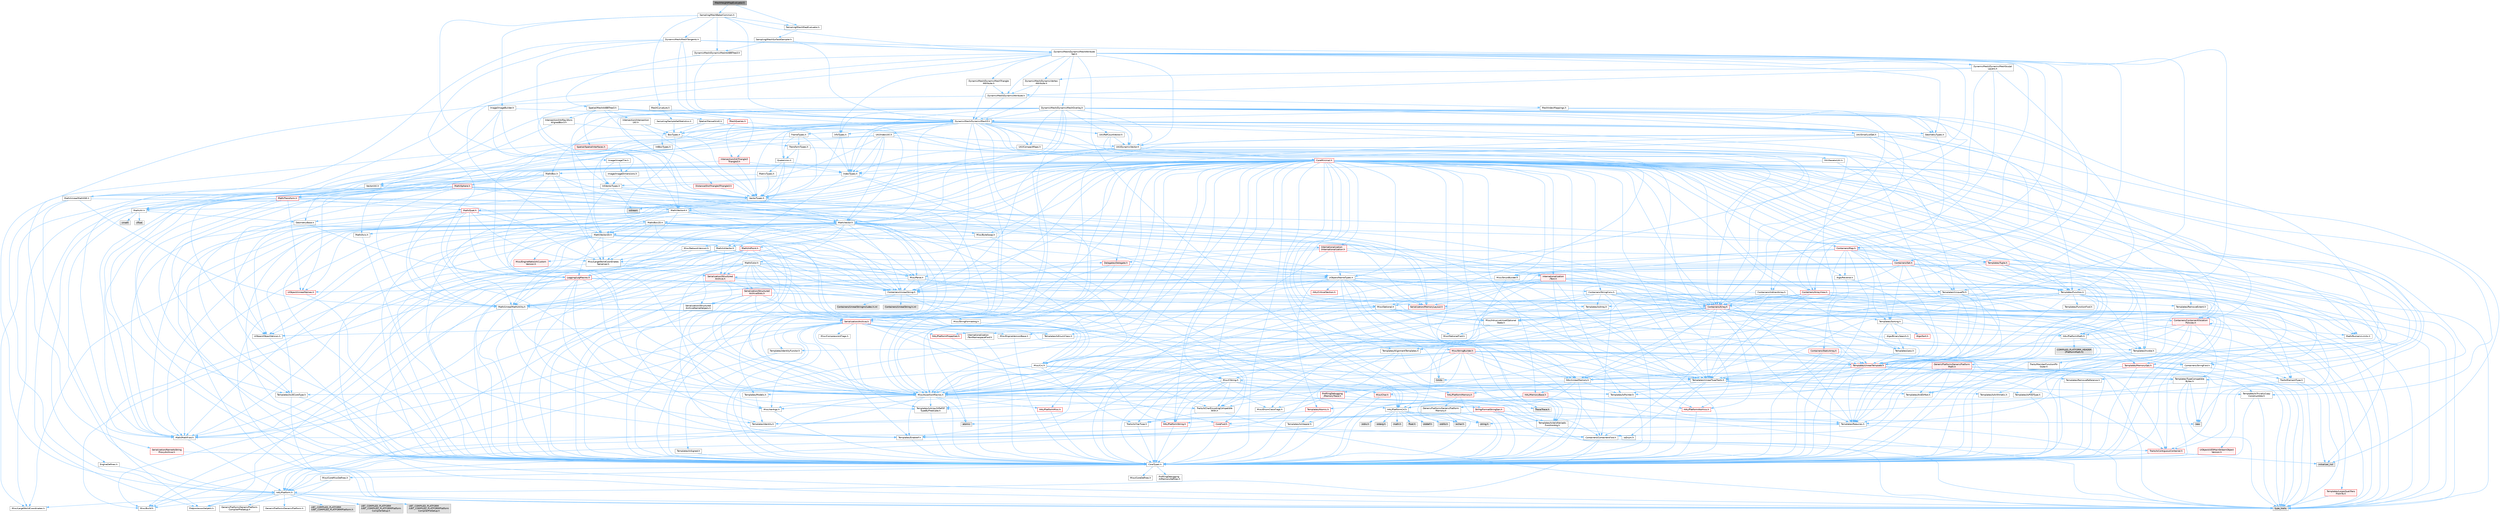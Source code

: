 digraph "MeshHeightMapEvaluator.h"
{
 // INTERACTIVE_SVG=YES
 // LATEX_PDF_SIZE
  bgcolor="transparent";
  edge [fontname=Helvetica,fontsize=10,labelfontname=Helvetica,labelfontsize=10];
  node [fontname=Helvetica,fontsize=10,shape=box,height=0.2,width=0.4];
  Node1 [id="Node000001",label="MeshHeightMapEvaluator.h",height=0.2,width=0.4,color="gray40", fillcolor="grey60", style="filled", fontcolor="black",tooltip=" "];
  Node1 -> Node2 [id="edge1_Node000001_Node000002",color="steelblue1",style="solid",tooltip=" "];
  Node2 [id="Node000002",label="Sampling/MeshMapEvaluator.h",height=0.2,width=0.4,color="grey40", fillcolor="white", style="filled",URL="$d1/d1f/MeshMapEvaluator_8h.html",tooltip=" "];
  Node2 -> Node3 [id="edge2_Node000002_Node000003",color="steelblue1",style="solid",tooltip=" "];
  Node3 [id="Node000003",label="Sampling/MeshSurfaceSampler.h",height=0.2,width=0.4,color="grey40", fillcolor="white", style="filled",URL="$de/d0c/MeshSurfaceSampler_8h.html",tooltip=" "];
  Node3 -> Node4 [id="edge3_Node000003_Node000004",color="steelblue1",style="solid",tooltip=" "];
  Node4 [id="Node000004",label="DynamicMesh/DynamicMesh3.h",height=0.2,width=0.4,color="grey40", fillcolor="white", style="filled",URL="$d5/d34/DynamicMesh3_8h.html",tooltip=" "];
  Node4 -> Node5 [id="edge4_Node000004_Node000005",color="steelblue1",style="solid",tooltip=" "];
  Node5 [id="Node000005",label="BoxTypes.h",height=0.2,width=0.4,color="grey40", fillcolor="white", style="filled",URL="$d2/da2/BoxTypes_8h.html",tooltip=" "];
  Node5 -> Node6 [id="edge5_Node000005_Node000006",color="steelblue1",style="solid",tooltip=" "];
  Node6 [id="Node000006",label="Math/Box.h",height=0.2,width=0.4,color="grey40", fillcolor="white", style="filled",URL="$de/d0f/Box_8h.html",tooltip=" "];
  Node6 -> Node7 [id="edge6_Node000006_Node000007",color="steelblue1",style="solid",tooltip=" "];
  Node7 [id="Node000007",label="CoreTypes.h",height=0.2,width=0.4,color="grey40", fillcolor="white", style="filled",URL="$dc/dec/CoreTypes_8h.html",tooltip=" "];
  Node7 -> Node8 [id="edge7_Node000007_Node000008",color="steelblue1",style="solid",tooltip=" "];
  Node8 [id="Node000008",label="HAL/Platform.h",height=0.2,width=0.4,color="grey40", fillcolor="white", style="filled",URL="$d9/dd0/Platform_8h.html",tooltip=" "];
  Node8 -> Node9 [id="edge8_Node000008_Node000009",color="steelblue1",style="solid",tooltip=" "];
  Node9 [id="Node000009",label="Misc/Build.h",height=0.2,width=0.4,color="grey40", fillcolor="white", style="filled",URL="$d3/dbb/Build_8h.html",tooltip=" "];
  Node8 -> Node10 [id="edge9_Node000008_Node000010",color="steelblue1",style="solid",tooltip=" "];
  Node10 [id="Node000010",label="Misc/LargeWorldCoordinates.h",height=0.2,width=0.4,color="grey40", fillcolor="white", style="filled",URL="$d2/dcb/LargeWorldCoordinates_8h.html",tooltip=" "];
  Node8 -> Node11 [id="edge10_Node000008_Node000011",color="steelblue1",style="solid",tooltip=" "];
  Node11 [id="Node000011",label="type_traits",height=0.2,width=0.4,color="grey60", fillcolor="#E0E0E0", style="filled",tooltip=" "];
  Node8 -> Node12 [id="edge11_Node000008_Node000012",color="steelblue1",style="solid",tooltip=" "];
  Node12 [id="Node000012",label="PreprocessorHelpers.h",height=0.2,width=0.4,color="grey40", fillcolor="white", style="filled",URL="$db/ddb/PreprocessorHelpers_8h.html",tooltip=" "];
  Node8 -> Node13 [id="edge12_Node000008_Node000013",color="steelblue1",style="solid",tooltip=" "];
  Node13 [id="Node000013",label="UBT_COMPILED_PLATFORM\l/UBT_COMPILED_PLATFORMPlatform\lCompilerPreSetup.h",height=0.2,width=0.4,color="grey60", fillcolor="#E0E0E0", style="filled",tooltip=" "];
  Node8 -> Node14 [id="edge13_Node000008_Node000014",color="steelblue1",style="solid",tooltip=" "];
  Node14 [id="Node000014",label="GenericPlatform/GenericPlatform\lCompilerPreSetup.h",height=0.2,width=0.4,color="grey40", fillcolor="white", style="filled",URL="$d9/dc8/GenericPlatformCompilerPreSetup_8h.html",tooltip=" "];
  Node8 -> Node15 [id="edge14_Node000008_Node000015",color="steelblue1",style="solid",tooltip=" "];
  Node15 [id="Node000015",label="GenericPlatform/GenericPlatform.h",height=0.2,width=0.4,color="grey40", fillcolor="white", style="filled",URL="$d6/d84/GenericPlatform_8h.html",tooltip=" "];
  Node8 -> Node16 [id="edge15_Node000008_Node000016",color="steelblue1",style="solid",tooltip=" "];
  Node16 [id="Node000016",label="UBT_COMPILED_PLATFORM\l/UBT_COMPILED_PLATFORMPlatform.h",height=0.2,width=0.4,color="grey60", fillcolor="#E0E0E0", style="filled",tooltip=" "];
  Node8 -> Node17 [id="edge16_Node000008_Node000017",color="steelblue1",style="solid",tooltip=" "];
  Node17 [id="Node000017",label="UBT_COMPILED_PLATFORM\l/UBT_COMPILED_PLATFORMPlatform\lCompilerSetup.h",height=0.2,width=0.4,color="grey60", fillcolor="#E0E0E0", style="filled",tooltip=" "];
  Node7 -> Node18 [id="edge17_Node000007_Node000018",color="steelblue1",style="solid",tooltip=" "];
  Node18 [id="Node000018",label="ProfilingDebugging\l/UMemoryDefines.h",height=0.2,width=0.4,color="grey40", fillcolor="white", style="filled",URL="$d2/da2/UMemoryDefines_8h.html",tooltip=" "];
  Node7 -> Node19 [id="edge18_Node000007_Node000019",color="steelblue1",style="solid",tooltip=" "];
  Node19 [id="Node000019",label="Misc/CoreMiscDefines.h",height=0.2,width=0.4,color="grey40", fillcolor="white", style="filled",URL="$da/d38/CoreMiscDefines_8h.html",tooltip=" "];
  Node19 -> Node8 [id="edge19_Node000019_Node000008",color="steelblue1",style="solid",tooltip=" "];
  Node19 -> Node12 [id="edge20_Node000019_Node000012",color="steelblue1",style="solid",tooltip=" "];
  Node7 -> Node20 [id="edge21_Node000007_Node000020",color="steelblue1",style="solid",tooltip=" "];
  Node20 [id="Node000020",label="Misc/CoreDefines.h",height=0.2,width=0.4,color="grey40", fillcolor="white", style="filled",URL="$d3/dd2/CoreDefines_8h.html",tooltip=" "];
  Node6 -> Node21 [id="edge22_Node000006_Node000021",color="steelblue1",style="solid",tooltip=" "];
  Node21 [id="Node000021",label="Misc/AssertionMacros.h",height=0.2,width=0.4,color="grey40", fillcolor="white", style="filled",URL="$d0/dfa/AssertionMacros_8h.html",tooltip=" "];
  Node21 -> Node7 [id="edge23_Node000021_Node000007",color="steelblue1",style="solid",tooltip=" "];
  Node21 -> Node8 [id="edge24_Node000021_Node000008",color="steelblue1",style="solid",tooltip=" "];
  Node21 -> Node22 [id="edge25_Node000021_Node000022",color="steelblue1",style="solid",tooltip=" "];
  Node22 [id="Node000022",label="HAL/PlatformMisc.h",height=0.2,width=0.4,color="red", fillcolor="#FFF0F0", style="filled",URL="$d0/df5/PlatformMisc_8h.html",tooltip=" "];
  Node22 -> Node7 [id="edge26_Node000022_Node000007",color="steelblue1",style="solid",tooltip=" "];
  Node21 -> Node12 [id="edge27_Node000021_Node000012",color="steelblue1",style="solid",tooltip=" "];
  Node21 -> Node58 [id="edge28_Node000021_Node000058",color="steelblue1",style="solid",tooltip=" "];
  Node58 [id="Node000058",label="Templates/EnableIf.h",height=0.2,width=0.4,color="grey40", fillcolor="white", style="filled",URL="$d7/d60/EnableIf_8h.html",tooltip=" "];
  Node58 -> Node7 [id="edge29_Node000058_Node000007",color="steelblue1",style="solid",tooltip=" "];
  Node21 -> Node59 [id="edge30_Node000021_Node000059",color="steelblue1",style="solid",tooltip=" "];
  Node59 [id="Node000059",label="Templates/IsArrayOrRefOf\lTypeByPredicate.h",height=0.2,width=0.4,color="grey40", fillcolor="white", style="filled",URL="$d6/da1/IsArrayOrRefOfTypeByPredicate_8h.html",tooltip=" "];
  Node59 -> Node7 [id="edge31_Node000059_Node000007",color="steelblue1",style="solid",tooltip=" "];
  Node21 -> Node60 [id="edge32_Node000021_Node000060",color="steelblue1",style="solid",tooltip=" "];
  Node60 [id="Node000060",label="Templates/IsValidVariadic\lFunctionArg.h",height=0.2,width=0.4,color="grey40", fillcolor="white", style="filled",URL="$d0/dc8/IsValidVariadicFunctionArg_8h.html",tooltip=" "];
  Node60 -> Node7 [id="edge33_Node000060_Node000007",color="steelblue1",style="solid",tooltip=" "];
  Node60 -> Node61 [id="edge34_Node000060_Node000061",color="steelblue1",style="solid",tooltip=" "];
  Node61 [id="Node000061",label="IsEnum.h",height=0.2,width=0.4,color="grey40", fillcolor="white", style="filled",URL="$d4/de5/IsEnum_8h.html",tooltip=" "];
  Node60 -> Node11 [id="edge35_Node000060_Node000011",color="steelblue1",style="solid",tooltip=" "];
  Node21 -> Node62 [id="edge36_Node000021_Node000062",color="steelblue1",style="solid",tooltip=" "];
  Node62 [id="Node000062",label="Traits/IsCharEncodingCompatible\lWith.h",height=0.2,width=0.4,color="grey40", fillcolor="white", style="filled",URL="$df/dd1/IsCharEncodingCompatibleWith_8h.html",tooltip=" "];
  Node62 -> Node11 [id="edge37_Node000062_Node000011",color="steelblue1",style="solid",tooltip=" "];
  Node62 -> Node63 [id="edge38_Node000062_Node000063",color="steelblue1",style="solid",tooltip=" "];
  Node63 [id="Node000063",label="Traits/IsCharType.h",height=0.2,width=0.4,color="grey40", fillcolor="white", style="filled",URL="$db/d51/IsCharType_8h.html",tooltip=" "];
  Node63 -> Node7 [id="edge39_Node000063_Node000007",color="steelblue1",style="solid",tooltip=" "];
  Node21 -> Node64 [id="edge40_Node000021_Node000064",color="steelblue1",style="solid",tooltip=" "];
  Node64 [id="Node000064",label="Misc/VarArgs.h",height=0.2,width=0.4,color="grey40", fillcolor="white", style="filled",URL="$d5/d6f/VarArgs_8h.html",tooltip=" "];
  Node64 -> Node7 [id="edge41_Node000064_Node000007",color="steelblue1",style="solid",tooltip=" "];
  Node21 -> Node65 [id="edge42_Node000021_Node000065",color="steelblue1",style="solid",tooltip=" "];
  Node65 [id="Node000065",label="String/FormatStringSan.h",height=0.2,width=0.4,color="red", fillcolor="#FFF0F0", style="filled",URL="$d3/d8b/FormatStringSan_8h.html",tooltip=" "];
  Node65 -> Node11 [id="edge43_Node000065_Node000011",color="steelblue1",style="solid",tooltip=" "];
  Node65 -> Node7 [id="edge44_Node000065_Node000007",color="steelblue1",style="solid",tooltip=" "];
  Node65 -> Node66 [id="edge45_Node000065_Node000066",color="steelblue1",style="solid",tooltip=" "];
  Node66 [id="Node000066",label="Templates/Requires.h",height=0.2,width=0.4,color="grey40", fillcolor="white", style="filled",URL="$dc/d96/Requires_8h.html",tooltip=" "];
  Node66 -> Node58 [id="edge46_Node000066_Node000058",color="steelblue1",style="solid",tooltip=" "];
  Node66 -> Node11 [id="edge47_Node000066_Node000011",color="steelblue1",style="solid",tooltip=" "];
  Node65 -> Node67 [id="edge48_Node000065_Node000067",color="steelblue1",style="solid",tooltip=" "];
  Node67 [id="Node000067",label="Templates/Identity.h",height=0.2,width=0.4,color="grey40", fillcolor="white", style="filled",URL="$d0/dd5/Identity_8h.html",tooltip=" "];
  Node65 -> Node60 [id="edge49_Node000065_Node000060",color="steelblue1",style="solid",tooltip=" "];
  Node65 -> Node63 [id="edge50_Node000065_Node000063",color="steelblue1",style="solid",tooltip=" "];
  Node65 -> Node30 [id="edge51_Node000065_Node000030",color="steelblue1",style="solid",tooltip=" "];
  Node30 [id="Node000030",label="Containers/ContainersFwd.h",height=0.2,width=0.4,color="grey40", fillcolor="white", style="filled",URL="$d4/d0a/ContainersFwd_8h.html",tooltip=" "];
  Node30 -> Node8 [id="edge52_Node000030_Node000008",color="steelblue1",style="solid",tooltip=" "];
  Node30 -> Node7 [id="edge53_Node000030_Node000007",color="steelblue1",style="solid",tooltip=" "];
  Node30 -> Node27 [id="edge54_Node000030_Node000027",color="steelblue1",style="solid",tooltip=" "];
  Node27 [id="Node000027",label="Traits/IsContiguousContainer.h",height=0.2,width=0.4,color="red", fillcolor="#FFF0F0", style="filled",URL="$d5/d3c/IsContiguousContainer_8h.html",tooltip=" "];
  Node27 -> Node7 [id="edge55_Node000027_Node000007",color="steelblue1",style="solid",tooltip=" "];
  Node27 -> Node26 [id="edge56_Node000027_Node000026",color="steelblue1",style="solid",tooltip=" "];
  Node26 [id="Node000026",label="initializer_list",height=0.2,width=0.4,color="grey60", fillcolor="#E0E0E0", style="filled",tooltip=" "];
  Node21 -> Node71 [id="edge57_Node000021_Node000071",color="steelblue1",style="solid",tooltip=" "];
  Node71 [id="Node000071",label="atomic",height=0.2,width=0.4,color="grey60", fillcolor="#E0E0E0", style="filled",tooltip=" "];
  Node6 -> Node31 [id="edge58_Node000006_Node000031",color="steelblue1",style="solid",tooltip=" "];
  Node31 [id="Node000031",label="Math/MathFwd.h",height=0.2,width=0.4,color="grey40", fillcolor="white", style="filled",URL="$d2/d10/MathFwd_8h.html",tooltip=" "];
  Node31 -> Node8 [id="edge59_Node000031_Node000008",color="steelblue1",style="solid",tooltip=" "];
  Node6 -> Node72 [id="edge60_Node000006_Node000072",color="steelblue1",style="solid",tooltip=" "];
  Node72 [id="Node000072",label="Math/UnrealMathUtility.h",height=0.2,width=0.4,color="grey40", fillcolor="white", style="filled",URL="$db/db8/UnrealMathUtility_8h.html",tooltip=" "];
  Node72 -> Node7 [id="edge61_Node000072_Node000007",color="steelblue1",style="solid",tooltip=" "];
  Node72 -> Node21 [id="edge62_Node000072_Node000021",color="steelblue1",style="solid",tooltip=" "];
  Node72 -> Node73 [id="edge63_Node000072_Node000073",color="steelblue1",style="solid",tooltip=" "];
  Node73 [id="Node000073",label="HAL/PlatformMath.h",height=0.2,width=0.4,color="grey40", fillcolor="white", style="filled",URL="$dc/d53/PlatformMath_8h.html",tooltip=" "];
  Node73 -> Node7 [id="edge64_Node000073_Node000007",color="steelblue1",style="solid",tooltip=" "];
  Node73 -> Node74 [id="edge65_Node000073_Node000074",color="steelblue1",style="solid",tooltip=" "];
  Node74 [id="Node000074",label="GenericPlatform/GenericPlatform\lMath.h",height=0.2,width=0.4,color="red", fillcolor="#FFF0F0", style="filled",URL="$d5/d79/GenericPlatformMath_8h.html",tooltip=" "];
  Node74 -> Node7 [id="edge66_Node000074_Node000007",color="steelblue1",style="solid",tooltip=" "];
  Node74 -> Node30 [id="edge67_Node000074_Node000030",color="steelblue1",style="solid",tooltip=" "];
  Node74 -> Node34 [id="edge68_Node000074_Node000034",color="steelblue1",style="solid",tooltip=" "];
  Node34 [id="Node000034",label="HAL/PlatformCrt.h",height=0.2,width=0.4,color="grey40", fillcolor="white", style="filled",URL="$d8/d75/PlatformCrt_8h.html",tooltip=" "];
  Node34 -> Node35 [id="edge69_Node000034_Node000035",color="steelblue1",style="solid",tooltip=" "];
  Node35 [id="Node000035",label="new",height=0.2,width=0.4,color="grey60", fillcolor="#E0E0E0", style="filled",tooltip=" "];
  Node34 -> Node36 [id="edge70_Node000034_Node000036",color="steelblue1",style="solid",tooltip=" "];
  Node36 [id="Node000036",label="wchar.h",height=0.2,width=0.4,color="grey60", fillcolor="#E0E0E0", style="filled",tooltip=" "];
  Node34 -> Node37 [id="edge71_Node000034_Node000037",color="steelblue1",style="solid",tooltip=" "];
  Node37 [id="Node000037",label="stddef.h",height=0.2,width=0.4,color="grey60", fillcolor="#E0E0E0", style="filled",tooltip=" "];
  Node34 -> Node38 [id="edge72_Node000034_Node000038",color="steelblue1",style="solid",tooltip=" "];
  Node38 [id="Node000038",label="stdlib.h",height=0.2,width=0.4,color="grey60", fillcolor="#E0E0E0", style="filled",tooltip=" "];
  Node34 -> Node39 [id="edge73_Node000034_Node000039",color="steelblue1",style="solid",tooltip=" "];
  Node39 [id="Node000039",label="stdio.h",height=0.2,width=0.4,color="grey60", fillcolor="#E0E0E0", style="filled",tooltip=" "];
  Node34 -> Node40 [id="edge74_Node000034_Node000040",color="steelblue1",style="solid",tooltip=" "];
  Node40 [id="Node000040",label="stdarg.h",height=0.2,width=0.4,color="grey60", fillcolor="#E0E0E0", style="filled",tooltip=" "];
  Node34 -> Node41 [id="edge75_Node000034_Node000041",color="steelblue1",style="solid",tooltip=" "];
  Node41 [id="Node000041",label="math.h",height=0.2,width=0.4,color="grey60", fillcolor="#E0E0E0", style="filled",tooltip=" "];
  Node34 -> Node42 [id="edge76_Node000034_Node000042",color="steelblue1",style="solid",tooltip=" "];
  Node42 [id="Node000042",label="float.h",height=0.2,width=0.4,color="grey60", fillcolor="#E0E0E0", style="filled",tooltip=" "];
  Node34 -> Node43 [id="edge77_Node000034_Node000043",color="steelblue1",style="solid",tooltip=" "];
  Node43 [id="Node000043",label="string.h",height=0.2,width=0.4,color="grey60", fillcolor="#E0E0E0", style="filled",tooltip=" "];
  Node74 -> Node75 [id="edge78_Node000074_Node000075",color="steelblue1",style="solid",tooltip=" "];
  Node75 [id="Node000075",label="Templates/AndOrNot.h",height=0.2,width=0.4,color="grey40", fillcolor="white", style="filled",URL="$db/d0a/AndOrNot_8h.html",tooltip=" "];
  Node75 -> Node7 [id="edge79_Node000075_Node000007",color="steelblue1",style="solid",tooltip=" "];
  Node74 -> Node79 [id="edge80_Node000074_Node000079",color="steelblue1",style="solid",tooltip=" "];
  Node79 [id="Node000079",label="Templates/UnrealTypeTraits.h",height=0.2,width=0.4,color="grey40", fillcolor="white", style="filled",URL="$d2/d2d/UnrealTypeTraits_8h.html",tooltip=" "];
  Node79 -> Node7 [id="edge81_Node000079_Node000007",color="steelblue1",style="solid",tooltip=" "];
  Node79 -> Node80 [id="edge82_Node000079_Node000080",color="steelblue1",style="solid",tooltip=" "];
  Node80 [id="Node000080",label="Templates/IsPointer.h",height=0.2,width=0.4,color="grey40", fillcolor="white", style="filled",URL="$d7/d05/IsPointer_8h.html",tooltip=" "];
  Node80 -> Node7 [id="edge83_Node000080_Node000007",color="steelblue1",style="solid",tooltip=" "];
  Node79 -> Node21 [id="edge84_Node000079_Node000021",color="steelblue1",style="solid",tooltip=" "];
  Node79 -> Node75 [id="edge85_Node000079_Node000075",color="steelblue1",style="solid",tooltip=" "];
  Node79 -> Node58 [id="edge86_Node000079_Node000058",color="steelblue1",style="solid",tooltip=" "];
  Node79 -> Node81 [id="edge87_Node000079_Node000081",color="steelblue1",style="solid",tooltip=" "];
  Node81 [id="Node000081",label="Templates/IsArithmetic.h",height=0.2,width=0.4,color="grey40", fillcolor="white", style="filled",URL="$d2/d5d/IsArithmetic_8h.html",tooltip=" "];
  Node81 -> Node7 [id="edge88_Node000081_Node000007",color="steelblue1",style="solid",tooltip=" "];
  Node79 -> Node61 [id="edge89_Node000079_Node000061",color="steelblue1",style="solid",tooltip=" "];
  Node79 -> Node82 [id="edge90_Node000079_Node000082",color="steelblue1",style="solid",tooltip=" "];
  Node82 [id="Node000082",label="Templates/Models.h",height=0.2,width=0.4,color="grey40", fillcolor="white", style="filled",URL="$d3/d0c/Models_8h.html",tooltip=" "];
  Node82 -> Node67 [id="edge91_Node000082_Node000067",color="steelblue1",style="solid",tooltip=" "];
  Node79 -> Node83 [id="edge92_Node000079_Node000083",color="steelblue1",style="solid",tooltip=" "];
  Node83 [id="Node000083",label="Templates/IsPODType.h",height=0.2,width=0.4,color="grey40", fillcolor="white", style="filled",URL="$d7/db1/IsPODType_8h.html",tooltip=" "];
  Node83 -> Node7 [id="edge93_Node000083_Node000007",color="steelblue1",style="solid",tooltip=" "];
  Node79 -> Node84 [id="edge94_Node000079_Node000084",color="steelblue1",style="solid",tooltip=" "];
  Node84 [id="Node000084",label="Templates/IsUECoreType.h",height=0.2,width=0.4,color="grey40", fillcolor="white", style="filled",URL="$d1/db8/IsUECoreType_8h.html",tooltip=" "];
  Node84 -> Node7 [id="edge95_Node000084_Node000007",color="steelblue1",style="solid",tooltip=" "];
  Node84 -> Node11 [id="edge96_Node000084_Node000011",color="steelblue1",style="solid",tooltip=" "];
  Node79 -> Node85 [id="edge97_Node000079_Node000085",color="steelblue1",style="solid",tooltip=" "];
  Node85 [id="Node000085",label="Templates/IsTriviallyCopy\lConstructible.h",height=0.2,width=0.4,color="grey40", fillcolor="white", style="filled",URL="$d3/d78/IsTriviallyCopyConstructible_8h.html",tooltip=" "];
  Node85 -> Node7 [id="edge98_Node000085_Node000007",color="steelblue1",style="solid",tooltip=" "];
  Node85 -> Node11 [id="edge99_Node000085_Node000011",color="steelblue1",style="solid",tooltip=" "];
  Node74 -> Node66 [id="edge100_Node000074_Node000066",color="steelblue1",style="solid",tooltip=" "];
  Node74 -> Node89 [id="edge101_Node000074_Node000089",color="steelblue1",style="solid",tooltip=" "];
  Node89 [id="Node000089",label="Templates/TypeCompatible\lBytes.h",height=0.2,width=0.4,color="grey40", fillcolor="white", style="filled",URL="$df/d0a/TypeCompatibleBytes_8h.html",tooltip=" "];
  Node89 -> Node7 [id="edge102_Node000089_Node000007",color="steelblue1",style="solid",tooltip=" "];
  Node89 -> Node43 [id="edge103_Node000089_Node000043",color="steelblue1",style="solid",tooltip=" "];
  Node89 -> Node35 [id="edge104_Node000089_Node000035",color="steelblue1",style="solid",tooltip=" "];
  Node89 -> Node11 [id="edge105_Node000089_Node000011",color="steelblue1",style="solid",tooltip=" "];
  Node74 -> Node90 [id="edge106_Node000074_Node000090",color="steelblue1",style="solid",tooltip=" "];
  Node90 [id="Node000090",label="limits",height=0.2,width=0.4,color="grey60", fillcolor="#E0E0E0", style="filled",tooltip=" "];
  Node74 -> Node11 [id="edge107_Node000074_Node000011",color="steelblue1",style="solid",tooltip=" "];
  Node73 -> Node91 [id="edge108_Node000073_Node000091",color="steelblue1",style="solid",tooltip=" "];
  Node91 [id="Node000091",label="COMPILED_PLATFORM_HEADER\l(PlatformMath.h)",height=0.2,width=0.4,color="grey60", fillcolor="#E0E0E0", style="filled",tooltip=" "];
  Node72 -> Node31 [id="edge109_Node000072_Node000031",color="steelblue1",style="solid",tooltip=" "];
  Node72 -> Node67 [id="edge110_Node000072_Node000067",color="steelblue1",style="solid",tooltip=" "];
  Node72 -> Node66 [id="edge111_Node000072_Node000066",color="steelblue1",style="solid",tooltip=" "];
  Node6 -> Node92 [id="edge112_Node000006_Node000092",color="steelblue1",style="solid",tooltip=" "];
  Node92 [id="Node000092",label="Containers/UnrealString.h",height=0.2,width=0.4,color="grey40", fillcolor="white", style="filled",URL="$d5/dba/UnrealString_8h.html",tooltip=" "];
  Node92 -> Node93 [id="edge113_Node000092_Node000093",color="steelblue1",style="solid",tooltip=" "];
  Node93 [id="Node000093",label="Containers/UnrealStringIncludes.h.inl",height=0.2,width=0.4,color="grey60", fillcolor="#E0E0E0", style="filled",tooltip=" "];
  Node92 -> Node94 [id="edge114_Node000092_Node000094",color="steelblue1",style="solid",tooltip=" "];
  Node94 [id="Node000094",label="Containers/UnrealString.h.inl",height=0.2,width=0.4,color="grey60", fillcolor="#E0E0E0", style="filled",tooltip=" "];
  Node92 -> Node95 [id="edge115_Node000092_Node000095",color="steelblue1",style="solid",tooltip=" "];
  Node95 [id="Node000095",label="Misc/StringFormatArg.h",height=0.2,width=0.4,color="grey40", fillcolor="white", style="filled",URL="$d2/d16/StringFormatArg_8h.html",tooltip=" "];
  Node95 -> Node30 [id="edge116_Node000095_Node000030",color="steelblue1",style="solid",tooltip=" "];
  Node6 -> Node96 [id="edge117_Node000006_Node000096",color="steelblue1",style="solid",tooltip=" "];
  Node96 [id="Node000096",label="Math/Vector.h",height=0.2,width=0.4,color="grey40", fillcolor="white", style="filled",URL="$d6/dbe/Vector_8h.html",tooltip=" "];
  Node96 -> Node7 [id="edge118_Node000096_Node000007",color="steelblue1",style="solid",tooltip=" "];
  Node96 -> Node21 [id="edge119_Node000096_Node000021",color="steelblue1",style="solid",tooltip=" "];
  Node96 -> Node31 [id="edge120_Node000096_Node000031",color="steelblue1",style="solid",tooltip=" "];
  Node96 -> Node44 [id="edge121_Node000096_Node000044",color="steelblue1",style="solid",tooltip=" "];
  Node44 [id="Node000044",label="Math/NumericLimits.h",height=0.2,width=0.4,color="grey40", fillcolor="white", style="filled",URL="$df/d1b/NumericLimits_8h.html",tooltip=" "];
  Node44 -> Node7 [id="edge122_Node000044_Node000007",color="steelblue1",style="solid",tooltip=" "];
  Node96 -> Node97 [id="edge123_Node000096_Node000097",color="steelblue1",style="solid",tooltip=" "];
  Node97 [id="Node000097",label="Misc/Crc.h",height=0.2,width=0.4,color="grey40", fillcolor="white", style="filled",URL="$d4/dd2/Crc_8h.html",tooltip=" "];
  Node97 -> Node7 [id="edge124_Node000097_Node000007",color="steelblue1",style="solid",tooltip=" "];
  Node97 -> Node98 [id="edge125_Node000097_Node000098",color="steelblue1",style="solid",tooltip=" "];
  Node98 [id="Node000098",label="HAL/PlatformString.h",height=0.2,width=0.4,color="red", fillcolor="#FFF0F0", style="filled",URL="$db/db5/PlatformString_8h.html",tooltip=" "];
  Node98 -> Node7 [id="edge126_Node000098_Node000007",color="steelblue1",style="solid",tooltip=" "];
  Node97 -> Node21 [id="edge127_Node000097_Node000021",color="steelblue1",style="solid",tooltip=" "];
  Node97 -> Node100 [id="edge128_Node000097_Node000100",color="steelblue1",style="solid",tooltip=" "];
  Node100 [id="Node000100",label="Misc/CString.h",height=0.2,width=0.4,color="grey40", fillcolor="white", style="filled",URL="$d2/d49/CString_8h.html",tooltip=" "];
  Node100 -> Node7 [id="edge129_Node000100_Node000007",color="steelblue1",style="solid",tooltip=" "];
  Node100 -> Node34 [id="edge130_Node000100_Node000034",color="steelblue1",style="solid",tooltip=" "];
  Node100 -> Node98 [id="edge131_Node000100_Node000098",color="steelblue1",style="solid",tooltip=" "];
  Node100 -> Node21 [id="edge132_Node000100_Node000021",color="steelblue1",style="solid",tooltip=" "];
  Node100 -> Node101 [id="edge133_Node000100_Node000101",color="steelblue1",style="solid",tooltip=" "];
  Node101 [id="Node000101",label="Misc/Char.h",height=0.2,width=0.4,color="red", fillcolor="#FFF0F0", style="filled",URL="$d0/d58/Char_8h.html",tooltip=" "];
  Node101 -> Node7 [id="edge134_Node000101_Node000007",color="steelblue1",style="solid",tooltip=" "];
  Node101 -> Node11 [id="edge135_Node000101_Node000011",color="steelblue1",style="solid",tooltip=" "];
  Node100 -> Node64 [id="edge136_Node000100_Node000064",color="steelblue1",style="solid",tooltip=" "];
  Node100 -> Node59 [id="edge137_Node000100_Node000059",color="steelblue1",style="solid",tooltip=" "];
  Node100 -> Node60 [id="edge138_Node000100_Node000060",color="steelblue1",style="solid",tooltip=" "];
  Node100 -> Node62 [id="edge139_Node000100_Node000062",color="steelblue1",style="solid",tooltip=" "];
  Node97 -> Node101 [id="edge140_Node000097_Node000101",color="steelblue1",style="solid",tooltip=" "];
  Node97 -> Node79 [id="edge141_Node000097_Node000079",color="steelblue1",style="solid",tooltip=" "];
  Node97 -> Node63 [id="edge142_Node000097_Node000063",color="steelblue1",style="solid",tooltip=" "];
  Node96 -> Node72 [id="edge143_Node000096_Node000072",color="steelblue1",style="solid",tooltip=" "];
  Node96 -> Node92 [id="edge144_Node000096_Node000092",color="steelblue1",style="solid",tooltip=" "];
  Node96 -> Node105 [id="edge145_Node000096_Node000105",color="steelblue1",style="solid",tooltip=" "];
  Node105 [id="Node000105",label="Misc/Parse.h",height=0.2,width=0.4,color="grey40", fillcolor="white", style="filled",URL="$dc/d71/Parse_8h.html",tooltip=" "];
  Node105 -> Node24 [id="edge146_Node000105_Node000024",color="steelblue1",style="solid",tooltip=" "];
  Node24 [id="Node000024",label="Containers/StringFwd.h",height=0.2,width=0.4,color="grey40", fillcolor="white", style="filled",URL="$df/d37/StringFwd_8h.html",tooltip=" "];
  Node24 -> Node7 [id="edge147_Node000024_Node000007",color="steelblue1",style="solid",tooltip=" "];
  Node24 -> Node25 [id="edge148_Node000024_Node000025",color="steelblue1",style="solid",tooltip=" "];
  Node25 [id="Node000025",label="Traits/ElementType.h",height=0.2,width=0.4,color="grey40", fillcolor="white", style="filled",URL="$d5/d4f/ElementType_8h.html",tooltip=" "];
  Node25 -> Node8 [id="edge149_Node000025_Node000008",color="steelblue1",style="solid",tooltip=" "];
  Node25 -> Node26 [id="edge150_Node000025_Node000026",color="steelblue1",style="solid",tooltip=" "];
  Node25 -> Node11 [id="edge151_Node000025_Node000011",color="steelblue1",style="solid",tooltip=" "];
  Node24 -> Node27 [id="edge152_Node000024_Node000027",color="steelblue1",style="solid",tooltip=" "];
  Node105 -> Node92 [id="edge153_Node000105_Node000092",color="steelblue1",style="solid",tooltip=" "];
  Node105 -> Node7 [id="edge154_Node000105_Node000007",color="steelblue1",style="solid",tooltip=" "];
  Node105 -> Node34 [id="edge155_Node000105_Node000034",color="steelblue1",style="solid",tooltip=" "];
  Node105 -> Node9 [id="edge156_Node000105_Node000009",color="steelblue1",style="solid",tooltip=" "];
  Node105 -> Node46 [id="edge157_Node000105_Node000046",color="steelblue1",style="solid",tooltip=" "];
  Node46 [id="Node000046",label="Misc/EnumClassFlags.h",height=0.2,width=0.4,color="grey40", fillcolor="white", style="filled",URL="$d8/de7/EnumClassFlags_8h.html",tooltip=" "];
  Node105 -> Node106 [id="edge158_Node000105_Node000106",color="steelblue1",style="solid",tooltip=" "];
  Node106 [id="Node000106",label="Templates/Function.h",height=0.2,width=0.4,color="grey40", fillcolor="white", style="filled",URL="$df/df5/Function_8h.html",tooltip=" "];
  Node106 -> Node7 [id="edge159_Node000106_Node000007",color="steelblue1",style="solid",tooltip=" "];
  Node106 -> Node21 [id="edge160_Node000106_Node000021",color="steelblue1",style="solid",tooltip=" "];
  Node106 -> Node107 [id="edge161_Node000106_Node000107",color="steelblue1",style="solid",tooltip=" "];
  Node107 [id="Node000107",label="Misc/IntrusiveUnsetOptional\lState.h",height=0.2,width=0.4,color="grey40", fillcolor="white", style="filled",URL="$d2/d0a/IntrusiveUnsetOptionalState_8h.html",tooltip=" "];
  Node107 -> Node108 [id="edge162_Node000107_Node000108",color="steelblue1",style="solid",tooltip=" "];
  Node108 [id="Node000108",label="Misc/OptionalFwd.h",height=0.2,width=0.4,color="grey40", fillcolor="white", style="filled",URL="$dc/d50/OptionalFwd_8h.html",tooltip=" "];
  Node106 -> Node109 [id="edge163_Node000106_Node000109",color="steelblue1",style="solid",tooltip=" "];
  Node109 [id="Node000109",label="HAL/UnrealMemory.h",height=0.2,width=0.4,color="grey40", fillcolor="white", style="filled",URL="$d9/d96/UnrealMemory_8h.html",tooltip=" "];
  Node109 -> Node7 [id="edge164_Node000109_Node000007",color="steelblue1",style="solid",tooltip=" "];
  Node109 -> Node110 [id="edge165_Node000109_Node000110",color="steelblue1",style="solid",tooltip=" "];
  Node110 [id="Node000110",label="GenericPlatform/GenericPlatform\lMemory.h",height=0.2,width=0.4,color="grey40", fillcolor="white", style="filled",URL="$dd/d22/GenericPlatformMemory_8h.html",tooltip=" "];
  Node110 -> Node29 [id="edge166_Node000110_Node000029",color="steelblue1",style="solid",tooltip=" "];
  Node29 [id="Node000029",label="CoreFwd.h",height=0.2,width=0.4,color="red", fillcolor="#FFF0F0", style="filled",URL="$d1/d1e/CoreFwd_8h.html",tooltip=" "];
  Node29 -> Node7 [id="edge167_Node000029_Node000007",color="steelblue1",style="solid",tooltip=" "];
  Node29 -> Node30 [id="edge168_Node000029_Node000030",color="steelblue1",style="solid",tooltip=" "];
  Node29 -> Node31 [id="edge169_Node000029_Node000031",color="steelblue1",style="solid",tooltip=" "];
  Node110 -> Node7 [id="edge170_Node000110_Node000007",color="steelblue1",style="solid",tooltip=" "];
  Node110 -> Node98 [id="edge171_Node000110_Node000098",color="steelblue1",style="solid",tooltip=" "];
  Node110 -> Node43 [id="edge172_Node000110_Node000043",color="steelblue1",style="solid",tooltip=" "];
  Node110 -> Node36 [id="edge173_Node000110_Node000036",color="steelblue1",style="solid",tooltip=" "];
  Node109 -> Node111 [id="edge174_Node000109_Node000111",color="steelblue1",style="solid",tooltip=" "];
  Node111 [id="Node000111",label="HAL/MemoryBase.h",height=0.2,width=0.4,color="red", fillcolor="#FFF0F0", style="filled",URL="$d6/d9f/MemoryBase_8h.html",tooltip=" "];
  Node111 -> Node7 [id="edge175_Node000111_Node000007",color="steelblue1",style="solid",tooltip=" "];
  Node111 -> Node51 [id="edge176_Node000111_Node000051",color="steelblue1",style="solid",tooltip=" "];
  Node51 [id="Node000051",label="HAL/PlatformAtomics.h",height=0.2,width=0.4,color="red", fillcolor="#FFF0F0", style="filled",URL="$d3/d36/PlatformAtomics_8h.html",tooltip=" "];
  Node51 -> Node7 [id="edge177_Node000051_Node000007",color="steelblue1",style="solid",tooltip=" "];
  Node111 -> Node34 [id="edge178_Node000111_Node000034",color="steelblue1",style="solid",tooltip=" "];
  Node111 -> Node115 [id="edge179_Node000111_Node000115",color="steelblue1",style="solid",tooltip=" "];
  Node115 [id="Node000115",label="Templates/Atomic.h",height=0.2,width=0.4,color="red", fillcolor="#FFF0F0", style="filled",URL="$d3/d91/Atomic_8h.html",tooltip=" "];
  Node115 -> Node88 [id="edge180_Node000115_Node000088",color="steelblue1",style="solid",tooltip=" "];
  Node88 [id="Node000088",label="Templates/IsIntegral.h",height=0.2,width=0.4,color="grey40", fillcolor="white", style="filled",URL="$da/d64/IsIntegral_8h.html",tooltip=" "];
  Node88 -> Node7 [id="edge181_Node000088_Node000007",color="steelblue1",style="solid",tooltip=" "];
  Node115 -> Node71 [id="edge182_Node000115_Node000071",color="steelblue1",style="solid",tooltip=" "];
  Node109 -> Node120 [id="edge183_Node000109_Node000120",color="steelblue1",style="solid",tooltip=" "];
  Node120 [id="Node000120",label="HAL/PlatformMemory.h",height=0.2,width=0.4,color="red", fillcolor="#FFF0F0", style="filled",URL="$de/d68/PlatformMemory_8h.html",tooltip=" "];
  Node120 -> Node7 [id="edge184_Node000120_Node000007",color="steelblue1",style="solid",tooltip=" "];
  Node120 -> Node110 [id="edge185_Node000120_Node000110",color="steelblue1",style="solid",tooltip=" "];
  Node109 -> Node122 [id="edge186_Node000109_Node000122",color="steelblue1",style="solid",tooltip=" "];
  Node122 [id="Node000122",label="ProfilingDebugging\l/MemoryTrace.h",height=0.2,width=0.4,color="red", fillcolor="#FFF0F0", style="filled",URL="$da/dd7/MemoryTrace_8h.html",tooltip=" "];
  Node122 -> Node8 [id="edge187_Node000122_Node000008",color="steelblue1",style="solid",tooltip=" "];
  Node122 -> Node46 [id="edge188_Node000122_Node000046",color="steelblue1",style="solid",tooltip=" "];
  Node122 -> Node57 [id="edge189_Node000122_Node000057",color="steelblue1",style="solid",tooltip=" "];
  Node57 [id="Node000057",label="Trace/Trace.h",height=0.2,width=0.4,color="grey60", fillcolor="#E0E0E0", style="filled",tooltip=" "];
  Node109 -> Node80 [id="edge190_Node000109_Node000080",color="steelblue1",style="solid",tooltip=" "];
  Node106 -> Node123 [id="edge191_Node000106_Node000123",color="steelblue1",style="solid",tooltip=" "];
  Node123 [id="Node000123",label="Templates/FunctionFwd.h",height=0.2,width=0.4,color="grey40", fillcolor="white", style="filled",URL="$d6/d54/FunctionFwd_8h.html",tooltip=" "];
  Node106 -> Node79 [id="edge192_Node000106_Node000079",color="steelblue1",style="solid",tooltip=" "];
  Node106 -> Node124 [id="edge193_Node000106_Node000124",color="steelblue1",style="solid",tooltip=" "];
  Node124 [id="Node000124",label="Templates/Invoke.h",height=0.2,width=0.4,color="grey40", fillcolor="white", style="filled",URL="$d7/deb/Invoke_8h.html",tooltip=" "];
  Node124 -> Node7 [id="edge194_Node000124_Node000007",color="steelblue1",style="solid",tooltip=" "];
  Node124 -> Node125 [id="edge195_Node000124_Node000125",color="steelblue1",style="solid",tooltip=" "];
  Node125 [id="Node000125",label="Traits/MemberFunctionPtr\lOuter.h",height=0.2,width=0.4,color="grey40", fillcolor="white", style="filled",URL="$db/da7/MemberFunctionPtrOuter_8h.html",tooltip=" "];
  Node124 -> Node126 [id="edge196_Node000124_Node000126",color="steelblue1",style="solid",tooltip=" "];
  Node126 [id="Node000126",label="Templates/UnrealTemplate.h",height=0.2,width=0.4,color="red", fillcolor="#FFF0F0", style="filled",URL="$d4/d24/UnrealTemplate_8h.html",tooltip=" "];
  Node126 -> Node7 [id="edge197_Node000126_Node000007",color="steelblue1",style="solid",tooltip=" "];
  Node126 -> Node80 [id="edge198_Node000126_Node000080",color="steelblue1",style="solid",tooltip=" "];
  Node126 -> Node109 [id="edge199_Node000126_Node000109",color="steelblue1",style="solid",tooltip=" "];
  Node126 -> Node79 [id="edge200_Node000126_Node000079",color="steelblue1",style="solid",tooltip=" "];
  Node126 -> Node77 [id="edge201_Node000126_Node000077",color="steelblue1",style="solid",tooltip=" "];
  Node77 [id="Node000077",label="Templates/RemoveReference.h",height=0.2,width=0.4,color="grey40", fillcolor="white", style="filled",URL="$da/dbe/RemoveReference_8h.html",tooltip=" "];
  Node77 -> Node7 [id="edge202_Node000077_Node000007",color="steelblue1",style="solid",tooltip=" "];
  Node126 -> Node66 [id="edge203_Node000126_Node000066",color="steelblue1",style="solid",tooltip=" "];
  Node126 -> Node89 [id="edge204_Node000126_Node000089",color="steelblue1",style="solid",tooltip=" "];
  Node126 -> Node67 [id="edge205_Node000126_Node000067",color="steelblue1",style="solid",tooltip=" "];
  Node126 -> Node27 [id="edge206_Node000126_Node000027",color="steelblue1",style="solid",tooltip=" "];
  Node126 -> Node11 [id="edge207_Node000126_Node000011",color="steelblue1",style="solid",tooltip=" "];
  Node124 -> Node11 [id="edge208_Node000124_Node000011",color="steelblue1",style="solid",tooltip=" "];
  Node106 -> Node126 [id="edge209_Node000106_Node000126",color="steelblue1",style="solid",tooltip=" "];
  Node106 -> Node66 [id="edge210_Node000106_Node000066",color="steelblue1",style="solid",tooltip=" "];
  Node106 -> Node72 [id="edge211_Node000106_Node000072",color="steelblue1",style="solid",tooltip=" "];
  Node106 -> Node35 [id="edge212_Node000106_Node000035",color="steelblue1",style="solid",tooltip=" "];
  Node106 -> Node11 [id="edge213_Node000106_Node000011",color="steelblue1",style="solid",tooltip=" "];
  Node96 -> Node130 [id="edge214_Node000096_Node000130",color="steelblue1",style="solid",tooltip=" "];
  Node130 [id="Node000130",label="Misc/LargeWorldCoordinates\lSerializer.h",height=0.2,width=0.4,color="grey40", fillcolor="white", style="filled",URL="$d7/df9/LargeWorldCoordinatesSerializer_8h.html",tooltip=" "];
  Node130 -> Node131 [id="edge215_Node000130_Node000131",color="steelblue1",style="solid",tooltip=" "];
  Node131 [id="Node000131",label="UObject/NameTypes.h",height=0.2,width=0.4,color="grey40", fillcolor="white", style="filled",URL="$d6/d35/NameTypes_8h.html",tooltip=" "];
  Node131 -> Node7 [id="edge216_Node000131_Node000007",color="steelblue1",style="solid",tooltip=" "];
  Node131 -> Node21 [id="edge217_Node000131_Node000021",color="steelblue1",style="solid",tooltip=" "];
  Node131 -> Node109 [id="edge218_Node000131_Node000109",color="steelblue1",style="solid",tooltip=" "];
  Node131 -> Node79 [id="edge219_Node000131_Node000079",color="steelblue1",style="solid",tooltip=" "];
  Node131 -> Node126 [id="edge220_Node000131_Node000126",color="steelblue1",style="solid",tooltip=" "];
  Node131 -> Node92 [id="edge221_Node000131_Node000092",color="steelblue1",style="solid",tooltip=" "];
  Node131 -> Node132 [id="edge222_Node000131_Node000132",color="steelblue1",style="solid",tooltip=" "];
  Node132 [id="Node000132",label="HAL/CriticalSection.h",height=0.2,width=0.4,color="red", fillcolor="#FFF0F0", style="filled",URL="$d6/d90/CriticalSection_8h.html",tooltip=" "];
  Node131 -> Node135 [id="edge223_Node000131_Node000135",color="steelblue1",style="solid",tooltip=" "];
  Node135 [id="Node000135",label="Containers/StringConv.h",height=0.2,width=0.4,color="grey40", fillcolor="white", style="filled",URL="$d3/ddf/StringConv_8h.html",tooltip=" "];
  Node135 -> Node7 [id="edge224_Node000135_Node000007",color="steelblue1",style="solid",tooltip=" "];
  Node135 -> Node21 [id="edge225_Node000135_Node000021",color="steelblue1",style="solid",tooltip=" "];
  Node135 -> Node136 [id="edge226_Node000135_Node000136",color="steelblue1",style="solid",tooltip=" "];
  Node136 [id="Node000136",label="Containers/ContainerAllocation\lPolicies.h",height=0.2,width=0.4,color="red", fillcolor="#FFF0F0", style="filled",URL="$d7/dff/ContainerAllocationPolicies_8h.html",tooltip=" "];
  Node136 -> Node7 [id="edge227_Node000136_Node000007",color="steelblue1",style="solid",tooltip=" "];
  Node136 -> Node136 [id="edge228_Node000136_Node000136",color="steelblue1",style="solid",tooltip=" "];
  Node136 -> Node73 [id="edge229_Node000136_Node000073",color="steelblue1",style="solid",tooltip=" "];
  Node136 -> Node109 [id="edge230_Node000136_Node000109",color="steelblue1",style="solid",tooltip=" "];
  Node136 -> Node44 [id="edge231_Node000136_Node000044",color="steelblue1",style="solid",tooltip=" "];
  Node136 -> Node21 [id="edge232_Node000136_Node000021",color="steelblue1",style="solid",tooltip=" "];
  Node136 -> Node139 [id="edge233_Node000136_Node000139",color="steelblue1",style="solid",tooltip=" "];
  Node139 [id="Node000139",label="Templates/MemoryOps.h",height=0.2,width=0.4,color="red", fillcolor="#FFF0F0", style="filled",URL="$db/dea/MemoryOps_8h.html",tooltip=" "];
  Node139 -> Node7 [id="edge234_Node000139_Node000007",color="steelblue1",style="solid",tooltip=" "];
  Node139 -> Node109 [id="edge235_Node000139_Node000109",color="steelblue1",style="solid",tooltip=" "];
  Node139 -> Node85 [id="edge236_Node000139_Node000085",color="steelblue1",style="solid",tooltip=" "];
  Node139 -> Node66 [id="edge237_Node000139_Node000066",color="steelblue1",style="solid",tooltip=" "];
  Node139 -> Node79 [id="edge238_Node000139_Node000079",color="steelblue1",style="solid",tooltip=" "];
  Node139 -> Node35 [id="edge239_Node000139_Node000035",color="steelblue1",style="solid",tooltip=" "];
  Node139 -> Node11 [id="edge240_Node000139_Node000011",color="steelblue1",style="solid",tooltip=" "];
  Node136 -> Node89 [id="edge241_Node000136_Node000089",color="steelblue1",style="solid",tooltip=" "];
  Node136 -> Node11 [id="edge242_Node000136_Node000011",color="steelblue1",style="solid",tooltip=" "];
  Node135 -> Node140 [id="edge243_Node000135_Node000140",color="steelblue1",style="solid",tooltip=" "];
  Node140 [id="Node000140",label="Containers/Array.h",height=0.2,width=0.4,color="red", fillcolor="#FFF0F0", style="filled",URL="$df/dd0/Array_8h.html",tooltip=" "];
  Node140 -> Node7 [id="edge244_Node000140_Node000007",color="steelblue1",style="solid",tooltip=" "];
  Node140 -> Node21 [id="edge245_Node000140_Node000021",color="steelblue1",style="solid",tooltip=" "];
  Node140 -> Node107 [id="edge246_Node000140_Node000107",color="steelblue1",style="solid",tooltip=" "];
  Node140 -> Node109 [id="edge247_Node000140_Node000109",color="steelblue1",style="solid",tooltip=" "];
  Node140 -> Node79 [id="edge248_Node000140_Node000079",color="steelblue1",style="solid",tooltip=" "];
  Node140 -> Node126 [id="edge249_Node000140_Node000126",color="steelblue1",style="solid",tooltip=" "];
  Node140 -> Node136 [id="edge250_Node000140_Node000136",color="steelblue1",style="solid",tooltip=" "];
  Node140 -> Node145 [id="edge251_Node000140_Node000145",color="steelblue1",style="solid",tooltip=" "];
  Node145 [id="Node000145",label="Serialization/Archive.h",height=0.2,width=0.4,color="red", fillcolor="#FFF0F0", style="filled",URL="$d7/d3b/Archive_8h.html",tooltip=" "];
  Node145 -> Node29 [id="edge252_Node000145_Node000029",color="steelblue1",style="solid",tooltip=" "];
  Node145 -> Node7 [id="edge253_Node000145_Node000007",color="steelblue1",style="solid",tooltip=" "];
  Node145 -> Node146 [id="edge254_Node000145_Node000146",color="steelblue1",style="solid",tooltip=" "];
  Node146 [id="Node000146",label="HAL/PlatformProperties.h",height=0.2,width=0.4,color="red", fillcolor="#FFF0F0", style="filled",URL="$d9/db0/PlatformProperties_8h.html",tooltip=" "];
  Node146 -> Node7 [id="edge255_Node000146_Node000007",color="steelblue1",style="solid",tooltip=" "];
  Node145 -> Node149 [id="edge256_Node000145_Node000149",color="steelblue1",style="solid",tooltip=" "];
  Node149 [id="Node000149",label="Internationalization\l/TextNamespaceFwd.h",height=0.2,width=0.4,color="grey40", fillcolor="white", style="filled",URL="$d8/d97/TextNamespaceFwd_8h.html",tooltip=" "];
  Node149 -> Node7 [id="edge257_Node000149_Node000007",color="steelblue1",style="solid",tooltip=" "];
  Node145 -> Node31 [id="edge258_Node000145_Node000031",color="steelblue1",style="solid",tooltip=" "];
  Node145 -> Node21 [id="edge259_Node000145_Node000021",color="steelblue1",style="solid",tooltip=" "];
  Node145 -> Node9 [id="edge260_Node000145_Node000009",color="steelblue1",style="solid",tooltip=" "];
  Node145 -> Node45 [id="edge261_Node000145_Node000045",color="steelblue1",style="solid",tooltip=" "];
  Node45 [id="Node000045",label="Misc/CompressionFlags.h",height=0.2,width=0.4,color="grey40", fillcolor="white", style="filled",URL="$d9/d76/CompressionFlags_8h.html",tooltip=" "];
  Node145 -> Node150 [id="edge262_Node000145_Node000150",color="steelblue1",style="solid",tooltip=" "];
  Node150 [id="Node000150",label="Misc/EngineVersionBase.h",height=0.2,width=0.4,color="grey40", fillcolor="white", style="filled",URL="$d5/d2b/EngineVersionBase_8h.html",tooltip=" "];
  Node150 -> Node7 [id="edge263_Node000150_Node000007",color="steelblue1",style="solid",tooltip=" "];
  Node145 -> Node64 [id="edge264_Node000145_Node000064",color="steelblue1",style="solid",tooltip=" "];
  Node145 -> Node58 [id="edge265_Node000145_Node000058",color="steelblue1",style="solid",tooltip=" "];
  Node145 -> Node59 [id="edge266_Node000145_Node000059",color="steelblue1",style="solid",tooltip=" "];
  Node145 -> Node153 [id="edge267_Node000145_Node000153",color="steelblue1",style="solid",tooltip=" "];
  Node153 [id="Node000153",label="Templates/IsEnumClass.h",height=0.2,width=0.4,color="grey40", fillcolor="white", style="filled",URL="$d7/d15/IsEnumClass_8h.html",tooltip=" "];
  Node153 -> Node7 [id="edge268_Node000153_Node000007",color="steelblue1",style="solid",tooltip=" "];
  Node153 -> Node75 [id="edge269_Node000153_Node000075",color="steelblue1",style="solid",tooltip=" "];
  Node145 -> Node87 [id="edge270_Node000145_Node000087",color="steelblue1",style="solid",tooltip=" "];
  Node87 [id="Node000087",label="Templates/IsSigned.h",height=0.2,width=0.4,color="grey40", fillcolor="white", style="filled",URL="$d8/dd8/IsSigned_8h.html",tooltip=" "];
  Node87 -> Node7 [id="edge271_Node000087_Node000007",color="steelblue1",style="solid",tooltip=" "];
  Node145 -> Node60 [id="edge272_Node000145_Node000060",color="steelblue1",style="solid",tooltip=" "];
  Node145 -> Node126 [id="edge273_Node000145_Node000126",color="steelblue1",style="solid",tooltip=" "];
  Node145 -> Node62 [id="edge274_Node000145_Node000062",color="steelblue1",style="solid",tooltip=" "];
  Node145 -> Node154 [id="edge275_Node000145_Node000154",color="steelblue1",style="solid",tooltip=" "];
  Node154 [id="Node000154",label="UObject/ObjectVersion.h",height=0.2,width=0.4,color="grey40", fillcolor="white", style="filled",URL="$da/d63/ObjectVersion_8h.html",tooltip=" "];
  Node154 -> Node7 [id="edge276_Node000154_Node000007",color="steelblue1",style="solid",tooltip=" "];
  Node140 -> Node168 [id="edge277_Node000140_Node000168",color="steelblue1",style="solid",tooltip=" "];
  Node168 [id="Node000168",label="Templates/IdentityFunctor.h",height=0.2,width=0.4,color="grey40", fillcolor="white", style="filled",URL="$d7/d2e/IdentityFunctor_8h.html",tooltip=" "];
  Node168 -> Node8 [id="edge278_Node000168_Node000008",color="steelblue1",style="solid",tooltip=" "];
  Node140 -> Node124 [id="edge279_Node000140_Node000124",color="steelblue1",style="solid",tooltip=" "];
  Node140 -> Node169 [id="edge280_Node000140_Node000169",color="steelblue1",style="solid",tooltip=" "];
  Node169 [id="Node000169",label="Templates/Less.h",height=0.2,width=0.4,color="grey40", fillcolor="white", style="filled",URL="$de/dc8/Less_8h.html",tooltip=" "];
  Node169 -> Node7 [id="edge281_Node000169_Node000007",color="steelblue1",style="solid",tooltip=" "];
  Node169 -> Node126 [id="edge282_Node000169_Node000126",color="steelblue1",style="solid",tooltip=" "];
  Node140 -> Node176 [id="edge283_Node000140_Node000176",color="steelblue1",style="solid",tooltip=" "];
  Node176 [id="Node000176",label="Templates/LosesQualifiers\lFromTo.h",height=0.2,width=0.4,color="red", fillcolor="#FFF0F0", style="filled",URL="$d2/db3/LosesQualifiersFromTo_8h.html",tooltip=" "];
  Node176 -> Node11 [id="edge284_Node000176_Node000011",color="steelblue1",style="solid",tooltip=" "];
  Node140 -> Node66 [id="edge285_Node000140_Node000066",color="steelblue1",style="solid",tooltip=" "];
  Node140 -> Node177 [id="edge286_Node000140_Node000177",color="steelblue1",style="solid",tooltip=" "];
  Node177 [id="Node000177",label="Templates/Sorting.h",height=0.2,width=0.4,color="grey40", fillcolor="white", style="filled",URL="$d3/d9e/Sorting_8h.html",tooltip=" "];
  Node177 -> Node7 [id="edge287_Node000177_Node000007",color="steelblue1",style="solid",tooltip=" "];
  Node177 -> Node173 [id="edge288_Node000177_Node000173",color="steelblue1",style="solid",tooltip=" "];
  Node173 [id="Node000173",label="Algo/BinarySearch.h",height=0.2,width=0.4,color="grey40", fillcolor="white", style="filled",URL="$db/db4/BinarySearch_8h.html",tooltip=" "];
  Node173 -> Node168 [id="edge289_Node000173_Node000168",color="steelblue1",style="solid",tooltip=" "];
  Node173 -> Node124 [id="edge290_Node000173_Node000124",color="steelblue1",style="solid",tooltip=" "];
  Node173 -> Node169 [id="edge291_Node000173_Node000169",color="steelblue1",style="solid",tooltip=" "];
  Node177 -> Node178 [id="edge292_Node000177_Node000178",color="steelblue1",style="solid",tooltip=" "];
  Node178 [id="Node000178",label="Algo/Sort.h",height=0.2,width=0.4,color="red", fillcolor="#FFF0F0", style="filled",URL="$d1/d87/Sort_8h.html",tooltip=" "];
  Node177 -> Node73 [id="edge293_Node000177_Node000073",color="steelblue1",style="solid",tooltip=" "];
  Node177 -> Node169 [id="edge294_Node000177_Node000169",color="steelblue1",style="solid",tooltip=" "];
  Node140 -> Node180 [id="edge295_Node000140_Node000180",color="steelblue1",style="solid",tooltip=" "];
  Node180 [id="Node000180",label="Templates/AlignmentTemplates.h",height=0.2,width=0.4,color="grey40", fillcolor="white", style="filled",URL="$dd/d32/AlignmentTemplates_8h.html",tooltip=" "];
  Node180 -> Node7 [id="edge296_Node000180_Node000007",color="steelblue1",style="solid",tooltip=" "];
  Node180 -> Node88 [id="edge297_Node000180_Node000088",color="steelblue1",style="solid",tooltip=" "];
  Node180 -> Node80 [id="edge298_Node000180_Node000080",color="steelblue1",style="solid",tooltip=" "];
  Node140 -> Node25 [id="edge299_Node000140_Node000025",color="steelblue1",style="solid",tooltip=" "];
  Node140 -> Node90 [id="edge300_Node000140_Node000090",color="steelblue1",style="solid",tooltip=" "];
  Node140 -> Node11 [id="edge301_Node000140_Node000011",color="steelblue1",style="solid",tooltip=" "];
  Node135 -> Node100 [id="edge302_Node000135_Node000100",color="steelblue1",style="solid",tooltip=" "];
  Node135 -> Node181 [id="edge303_Node000135_Node000181",color="steelblue1",style="solid",tooltip=" "];
  Node181 [id="Node000181",label="Templates/IsArray.h",height=0.2,width=0.4,color="grey40", fillcolor="white", style="filled",URL="$d8/d8d/IsArray_8h.html",tooltip=" "];
  Node181 -> Node7 [id="edge304_Node000181_Node000007",color="steelblue1",style="solid",tooltip=" "];
  Node135 -> Node126 [id="edge305_Node000135_Node000126",color="steelblue1",style="solid",tooltip=" "];
  Node135 -> Node79 [id="edge306_Node000135_Node000079",color="steelblue1",style="solid",tooltip=" "];
  Node135 -> Node25 [id="edge307_Node000135_Node000025",color="steelblue1",style="solid",tooltip=" "];
  Node135 -> Node62 [id="edge308_Node000135_Node000062",color="steelblue1",style="solid",tooltip=" "];
  Node135 -> Node27 [id="edge309_Node000135_Node000027",color="steelblue1",style="solid",tooltip=" "];
  Node135 -> Node11 [id="edge310_Node000135_Node000011",color="steelblue1",style="solid",tooltip=" "];
  Node131 -> Node24 [id="edge311_Node000131_Node000024",color="steelblue1",style="solid",tooltip=" "];
  Node131 -> Node182 [id="edge312_Node000131_Node000182",color="steelblue1",style="solid",tooltip=" "];
  Node182 [id="Node000182",label="UObject/UnrealNames.h",height=0.2,width=0.4,color="red", fillcolor="#FFF0F0", style="filled",URL="$d8/db1/UnrealNames_8h.html",tooltip=" "];
  Node182 -> Node7 [id="edge313_Node000182_Node000007",color="steelblue1",style="solid",tooltip=" "];
  Node131 -> Node115 [id="edge314_Node000131_Node000115",color="steelblue1",style="solid",tooltip=" "];
  Node131 -> Node156 [id="edge315_Node000131_Node000156",color="steelblue1",style="solid",tooltip=" "];
  Node156 [id="Node000156",label="Serialization/MemoryLayout.h",height=0.2,width=0.4,color="red", fillcolor="#FFF0F0", style="filled",URL="$d7/d66/MemoryLayout_8h.html",tooltip=" "];
  Node156 -> Node24 [id="edge316_Node000156_Node000024",color="steelblue1",style="solid",tooltip=" "];
  Node156 -> Node109 [id="edge317_Node000156_Node000109",color="steelblue1",style="solid",tooltip=" "];
  Node156 -> Node58 [id="edge318_Node000156_Node000058",color="steelblue1",style="solid",tooltip=" "];
  Node156 -> Node82 [id="edge319_Node000156_Node000082",color="steelblue1",style="solid",tooltip=" "];
  Node156 -> Node126 [id="edge320_Node000156_Node000126",color="steelblue1",style="solid",tooltip=" "];
  Node131 -> Node107 [id="edge321_Node000131_Node000107",color="steelblue1",style="solid",tooltip=" "];
  Node131 -> Node184 [id="edge322_Node000131_Node000184",color="steelblue1",style="solid",tooltip=" "];
  Node184 [id="Node000184",label="Misc/StringBuilder.h",height=0.2,width=0.4,color="red", fillcolor="#FFF0F0", style="filled",URL="$d4/d52/StringBuilder_8h.html",tooltip=" "];
  Node184 -> Node24 [id="edge323_Node000184_Node000024",color="steelblue1",style="solid",tooltip=" "];
  Node184 -> Node7 [id="edge324_Node000184_Node000007",color="steelblue1",style="solid",tooltip=" "];
  Node184 -> Node98 [id="edge325_Node000184_Node000098",color="steelblue1",style="solid",tooltip=" "];
  Node184 -> Node109 [id="edge326_Node000184_Node000109",color="steelblue1",style="solid",tooltip=" "];
  Node184 -> Node21 [id="edge327_Node000184_Node000021",color="steelblue1",style="solid",tooltip=" "];
  Node184 -> Node100 [id="edge328_Node000184_Node000100",color="steelblue1",style="solid",tooltip=" "];
  Node184 -> Node58 [id="edge329_Node000184_Node000058",color="steelblue1",style="solid",tooltip=" "];
  Node184 -> Node59 [id="edge330_Node000184_Node000059",color="steelblue1",style="solid",tooltip=" "];
  Node184 -> Node60 [id="edge331_Node000184_Node000060",color="steelblue1",style="solid",tooltip=" "];
  Node184 -> Node66 [id="edge332_Node000184_Node000066",color="steelblue1",style="solid",tooltip=" "];
  Node184 -> Node126 [id="edge333_Node000184_Node000126",color="steelblue1",style="solid",tooltip=" "];
  Node184 -> Node79 [id="edge334_Node000184_Node000079",color="steelblue1",style="solid",tooltip=" "];
  Node184 -> Node62 [id="edge335_Node000184_Node000062",color="steelblue1",style="solid",tooltip=" "];
  Node184 -> Node63 [id="edge336_Node000184_Node000063",color="steelblue1",style="solid",tooltip=" "];
  Node184 -> Node27 [id="edge337_Node000184_Node000027",color="steelblue1",style="solid",tooltip=" "];
  Node184 -> Node11 [id="edge338_Node000184_Node000011",color="steelblue1",style="solid",tooltip=" "];
  Node131 -> Node57 [id="edge339_Node000131_Node000057",color="steelblue1",style="solid",tooltip=" "];
  Node130 -> Node154 [id="edge340_Node000130_Node000154",color="steelblue1",style="solid",tooltip=" "];
  Node130 -> Node190 [id="edge341_Node000130_Node000190",color="steelblue1",style="solid",tooltip=" "];
  Node190 [id="Node000190",label="Serialization/Structured\lArchive.h",height=0.2,width=0.4,color="red", fillcolor="#FFF0F0", style="filled",URL="$d9/d1e/StructuredArchive_8h.html",tooltip=" "];
  Node190 -> Node140 [id="edge342_Node000190_Node000140",color="steelblue1",style="solid",tooltip=" "];
  Node190 -> Node136 [id="edge343_Node000190_Node000136",color="steelblue1",style="solid",tooltip=" "];
  Node190 -> Node7 [id="edge344_Node000190_Node000007",color="steelblue1",style="solid",tooltip=" "];
  Node190 -> Node9 [id="edge345_Node000190_Node000009",color="steelblue1",style="solid",tooltip=" "];
  Node190 -> Node145 [id="edge346_Node000190_Node000145",color="steelblue1",style="solid",tooltip=" "];
  Node190 -> Node193 [id="edge347_Node000190_Node000193",color="steelblue1",style="solid",tooltip=" "];
  Node193 [id="Node000193",label="Serialization/Structured\lArchiveNameHelpers.h",height=0.2,width=0.4,color="grey40", fillcolor="white", style="filled",URL="$d0/d7b/StructuredArchiveNameHelpers_8h.html",tooltip=" "];
  Node193 -> Node7 [id="edge348_Node000193_Node000007",color="steelblue1",style="solid",tooltip=" "];
  Node193 -> Node67 [id="edge349_Node000193_Node000067",color="steelblue1",style="solid",tooltip=" "];
  Node190 -> Node197 [id="edge350_Node000190_Node000197",color="steelblue1",style="solid",tooltip=" "];
  Node197 [id="Node000197",label="Serialization/Structured\lArchiveSlots.h",height=0.2,width=0.4,color="red", fillcolor="#FFF0F0", style="filled",URL="$d2/d87/StructuredArchiveSlots_8h.html",tooltip=" "];
  Node197 -> Node140 [id="edge351_Node000197_Node000140",color="steelblue1",style="solid",tooltip=" "];
  Node197 -> Node7 [id="edge352_Node000197_Node000007",color="steelblue1",style="solid",tooltip=" "];
  Node197 -> Node9 [id="edge353_Node000197_Node000009",color="steelblue1",style="solid",tooltip=" "];
  Node197 -> Node198 [id="edge354_Node000197_Node000198",color="steelblue1",style="solid",tooltip=" "];
  Node198 [id="Node000198",label="Misc/Optional.h",height=0.2,width=0.4,color="grey40", fillcolor="white", style="filled",URL="$d2/dae/Optional_8h.html",tooltip=" "];
  Node198 -> Node7 [id="edge355_Node000198_Node000007",color="steelblue1",style="solid",tooltip=" "];
  Node198 -> Node21 [id="edge356_Node000198_Node000021",color="steelblue1",style="solid",tooltip=" "];
  Node198 -> Node107 [id="edge357_Node000198_Node000107",color="steelblue1",style="solid",tooltip=" "];
  Node198 -> Node108 [id="edge358_Node000198_Node000108",color="steelblue1",style="solid",tooltip=" "];
  Node198 -> Node139 [id="edge359_Node000198_Node000139",color="steelblue1",style="solid",tooltip=" "];
  Node198 -> Node126 [id="edge360_Node000198_Node000126",color="steelblue1",style="solid",tooltip=" "];
  Node198 -> Node145 [id="edge361_Node000198_Node000145",color="steelblue1",style="solid",tooltip=" "];
  Node197 -> Node145 [id="edge362_Node000197_Node000145",color="steelblue1",style="solid",tooltip=" "];
  Node197 -> Node193 [id="edge363_Node000197_Node000193",color="steelblue1",style="solid",tooltip=" "];
  Node197 -> Node58 [id="edge364_Node000197_Node000058",color="steelblue1",style="solid",tooltip=" "];
  Node197 -> Node153 [id="edge365_Node000197_Node000153",color="steelblue1",style="solid",tooltip=" "];
  Node96 -> Node205 [id="edge366_Node000096_Node000205",color="steelblue1",style="solid",tooltip=" "];
  Node205 [id="Node000205",label="Misc/NetworkVersion.h",height=0.2,width=0.4,color="grey40", fillcolor="white", style="filled",URL="$d7/d4b/NetworkVersion_8h.html",tooltip=" "];
  Node205 -> Node92 [id="edge367_Node000205_Node000092",color="steelblue1",style="solid",tooltip=" "];
  Node205 -> Node7 [id="edge368_Node000205_Node000007",color="steelblue1",style="solid",tooltip=" "];
  Node205 -> Node206 [id="edge369_Node000205_Node000206",color="steelblue1",style="solid",tooltip=" "];
  Node206 [id="Node000206",label="Delegates/Delegate.h",height=0.2,width=0.4,color="red", fillcolor="#FFF0F0", style="filled",URL="$d4/d80/Delegate_8h.html",tooltip=" "];
  Node206 -> Node7 [id="edge370_Node000206_Node000007",color="steelblue1",style="solid",tooltip=" "];
  Node206 -> Node21 [id="edge371_Node000206_Node000021",color="steelblue1",style="solid",tooltip=" "];
  Node206 -> Node131 [id="edge372_Node000206_Node000131",color="steelblue1",style="solid",tooltip=" "];
  Node205 -> Node225 [id="edge373_Node000205_Node000225",color="steelblue1",style="solid",tooltip=" "];
  Node225 [id="Node000225",label="Logging/LogMacros.h",height=0.2,width=0.4,color="red", fillcolor="#FFF0F0", style="filled",URL="$d0/d16/LogMacros_8h.html",tooltip=" "];
  Node225 -> Node92 [id="edge374_Node000225_Node000092",color="steelblue1",style="solid",tooltip=" "];
  Node225 -> Node7 [id="edge375_Node000225_Node000007",color="steelblue1",style="solid",tooltip=" "];
  Node225 -> Node12 [id="edge376_Node000225_Node000012",color="steelblue1",style="solid",tooltip=" "];
  Node225 -> Node21 [id="edge377_Node000225_Node000021",color="steelblue1",style="solid",tooltip=" "];
  Node225 -> Node9 [id="edge378_Node000225_Node000009",color="steelblue1",style="solid",tooltip=" "];
  Node225 -> Node64 [id="edge379_Node000225_Node000064",color="steelblue1",style="solid",tooltip=" "];
  Node225 -> Node65 [id="edge380_Node000225_Node000065",color="steelblue1",style="solid",tooltip=" "];
  Node225 -> Node58 [id="edge381_Node000225_Node000058",color="steelblue1",style="solid",tooltip=" "];
  Node225 -> Node59 [id="edge382_Node000225_Node000059",color="steelblue1",style="solid",tooltip=" "];
  Node225 -> Node60 [id="edge383_Node000225_Node000060",color="steelblue1",style="solid",tooltip=" "];
  Node225 -> Node62 [id="edge384_Node000225_Node000062",color="steelblue1",style="solid",tooltip=" "];
  Node225 -> Node11 [id="edge385_Node000225_Node000011",color="steelblue1",style="solid",tooltip=" "];
  Node205 -> Node251 [id="edge386_Node000205_Node000251",color="steelblue1",style="solid",tooltip=" "];
  Node251 [id="Node000251",label="Misc/EngineNetworkCustom\lVersion.h",height=0.2,width=0.4,color="red", fillcolor="#FFF0F0", style="filled",URL="$da/da3/EngineNetworkCustomVersion_8h.html",tooltip=" "];
  Node251 -> Node7 [id="edge387_Node000251_Node000007",color="steelblue1",style="solid",tooltip=" "];
  Node96 -> Node254 [id="edge388_Node000096_Node000254",color="steelblue1",style="solid",tooltip=" "];
  Node254 [id="Node000254",label="Math/Color.h",height=0.2,width=0.4,color="grey40", fillcolor="white", style="filled",URL="$dd/dac/Color_8h.html",tooltip=" "];
  Node254 -> Node140 [id="edge389_Node000254_Node000140",color="steelblue1",style="solid",tooltip=" "];
  Node254 -> Node92 [id="edge390_Node000254_Node000092",color="steelblue1",style="solid",tooltip=" "];
  Node254 -> Node7 [id="edge391_Node000254_Node000007",color="steelblue1",style="solid",tooltip=" "];
  Node254 -> Node12 [id="edge392_Node000254_Node000012",color="steelblue1",style="solid",tooltip=" "];
  Node254 -> Node31 [id="edge393_Node000254_Node000031",color="steelblue1",style="solid",tooltip=" "];
  Node254 -> Node72 [id="edge394_Node000254_Node000072",color="steelblue1",style="solid",tooltip=" "];
  Node254 -> Node21 [id="edge395_Node000254_Node000021",color="steelblue1",style="solid",tooltip=" "];
  Node254 -> Node97 [id="edge396_Node000254_Node000097",color="steelblue1",style="solid",tooltip=" "];
  Node254 -> Node105 [id="edge397_Node000254_Node000105",color="steelblue1",style="solid",tooltip=" "];
  Node254 -> Node145 [id="edge398_Node000254_Node000145",color="steelblue1",style="solid",tooltip=" "];
  Node254 -> Node156 [id="edge399_Node000254_Node000156",color="steelblue1",style="solid",tooltip=" "];
  Node254 -> Node190 [id="edge400_Node000254_Node000190",color="steelblue1",style="solid",tooltip=" "];
  Node254 -> Node193 [id="edge401_Node000254_Node000193",color="steelblue1",style="solid",tooltip=" "];
  Node254 -> Node197 [id="edge402_Node000254_Node000197",color="steelblue1",style="solid",tooltip=" "];
  Node96 -> Node255 [id="edge403_Node000096_Node000255",color="steelblue1",style="solid",tooltip=" "];
  Node255 [id="Node000255",label="Math/IntPoint.h",height=0.2,width=0.4,color="red", fillcolor="#FFF0F0", style="filled",URL="$d3/df7/IntPoint_8h.html",tooltip=" "];
  Node255 -> Node7 [id="edge404_Node000255_Node000007",color="steelblue1",style="solid",tooltip=" "];
  Node255 -> Node21 [id="edge405_Node000255_Node000021",color="steelblue1",style="solid",tooltip=" "];
  Node255 -> Node105 [id="edge406_Node000255_Node000105",color="steelblue1",style="solid",tooltip=" "];
  Node255 -> Node31 [id="edge407_Node000255_Node000031",color="steelblue1",style="solid",tooltip=" "];
  Node255 -> Node72 [id="edge408_Node000255_Node000072",color="steelblue1",style="solid",tooltip=" "];
  Node255 -> Node92 [id="edge409_Node000255_Node000092",color="steelblue1",style="solid",tooltip=" "];
  Node255 -> Node190 [id="edge410_Node000255_Node000190",color="steelblue1",style="solid",tooltip=" "];
  Node255 -> Node130 [id="edge411_Node000255_Node000130",color="steelblue1",style="solid",tooltip=" "];
  Node96 -> Node225 [id="edge412_Node000096_Node000225",color="steelblue1",style="solid",tooltip=" "];
  Node96 -> Node256 [id="edge413_Node000096_Node000256",color="steelblue1",style="solid",tooltip=" "];
  Node256 [id="Node000256",label="Math/Vector2D.h",height=0.2,width=0.4,color="grey40", fillcolor="white", style="filled",URL="$d3/db0/Vector2D_8h.html",tooltip=" "];
  Node256 -> Node7 [id="edge414_Node000256_Node000007",color="steelblue1",style="solid",tooltip=" "];
  Node256 -> Node31 [id="edge415_Node000256_Node000031",color="steelblue1",style="solid",tooltip=" "];
  Node256 -> Node21 [id="edge416_Node000256_Node000021",color="steelblue1",style="solid",tooltip=" "];
  Node256 -> Node97 [id="edge417_Node000256_Node000097",color="steelblue1",style="solid",tooltip=" "];
  Node256 -> Node72 [id="edge418_Node000256_Node000072",color="steelblue1",style="solid",tooltip=" "];
  Node256 -> Node92 [id="edge419_Node000256_Node000092",color="steelblue1",style="solid",tooltip=" "];
  Node256 -> Node105 [id="edge420_Node000256_Node000105",color="steelblue1",style="solid",tooltip=" "];
  Node256 -> Node130 [id="edge421_Node000256_Node000130",color="steelblue1",style="solid",tooltip=" "];
  Node256 -> Node251 [id="edge422_Node000256_Node000251",color="steelblue1",style="solid",tooltip=" "];
  Node256 -> Node255 [id="edge423_Node000256_Node000255",color="steelblue1",style="solid",tooltip=" "];
  Node256 -> Node225 [id="edge424_Node000256_Node000225",color="steelblue1",style="solid",tooltip=" "];
  Node256 -> Node11 [id="edge425_Node000256_Node000011",color="steelblue1",style="solid",tooltip=" "];
  Node96 -> Node257 [id="edge426_Node000096_Node000257",color="steelblue1",style="solid",tooltip=" "];
  Node257 [id="Node000257",label="Misc/ByteSwap.h",height=0.2,width=0.4,color="grey40", fillcolor="white", style="filled",URL="$dc/dd7/ByteSwap_8h.html",tooltip=" "];
  Node257 -> Node7 [id="edge427_Node000257_Node000007",color="steelblue1",style="solid",tooltip=" "];
  Node257 -> Node34 [id="edge428_Node000257_Node000034",color="steelblue1",style="solid",tooltip=" "];
  Node96 -> Node258 [id="edge429_Node000096_Node000258",color="steelblue1",style="solid",tooltip=" "];
  Node258 [id="Node000258",label="Internationalization\l/Text.h",height=0.2,width=0.4,color="red", fillcolor="#FFF0F0", style="filled",URL="$d6/d35/Text_8h.html",tooltip=" "];
  Node258 -> Node7 [id="edge430_Node000258_Node000007",color="steelblue1",style="solid",tooltip=" "];
  Node258 -> Node51 [id="edge431_Node000258_Node000051",color="steelblue1",style="solid",tooltip=" "];
  Node258 -> Node21 [id="edge432_Node000258_Node000021",color="steelblue1",style="solid",tooltip=" "];
  Node258 -> Node46 [id="edge433_Node000258_Node000046",color="steelblue1",style="solid",tooltip=" "];
  Node258 -> Node79 [id="edge434_Node000258_Node000079",color="steelblue1",style="solid",tooltip=" "];
  Node258 -> Node140 [id="edge435_Node000258_Node000140",color="steelblue1",style="solid",tooltip=" "];
  Node258 -> Node92 [id="edge436_Node000258_Node000092",color="steelblue1",style="solid",tooltip=" "];
  Node258 -> Node198 [id="edge437_Node000258_Node000198",color="steelblue1",style="solid",tooltip=" "];
  Node258 -> Node202 [id="edge438_Node000258_Node000202",color="steelblue1",style="solid",tooltip=" "];
  Node202 [id="Node000202",label="Templates/UniquePtr.h",height=0.2,width=0.4,color="grey40", fillcolor="white", style="filled",URL="$de/d1a/UniquePtr_8h.html",tooltip=" "];
  Node202 -> Node7 [id="edge439_Node000202_Node000007",color="steelblue1",style="solid",tooltip=" "];
  Node202 -> Node126 [id="edge440_Node000202_Node000126",color="steelblue1",style="solid",tooltip=" "];
  Node202 -> Node181 [id="edge441_Node000202_Node000181",color="steelblue1",style="solid",tooltip=" "];
  Node202 -> Node203 [id="edge442_Node000202_Node000203",color="steelblue1",style="solid",tooltip=" "];
  Node203 [id="Node000203",label="Templates/RemoveExtent.h",height=0.2,width=0.4,color="grey40", fillcolor="white", style="filled",URL="$dc/de9/RemoveExtent_8h.html",tooltip=" "];
  Node203 -> Node7 [id="edge443_Node000203_Node000007",color="steelblue1",style="solid",tooltip=" "];
  Node202 -> Node66 [id="edge444_Node000202_Node000066",color="steelblue1",style="solid",tooltip=" "];
  Node202 -> Node156 [id="edge445_Node000202_Node000156",color="steelblue1",style="solid",tooltip=" "];
  Node202 -> Node11 [id="edge446_Node000202_Node000011",color="steelblue1",style="solid",tooltip=" "];
  Node258 -> Node66 [id="edge447_Node000258_Node000066",color="steelblue1",style="solid",tooltip=" "];
  Node258 -> Node11 [id="edge448_Node000258_Node000011",color="steelblue1",style="solid",tooltip=" "];
  Node96 -> Node272 [id="edge449_Node000096_Node000272",color="steelblue1",style="solid",tooltip=" "];
  Node272 [id="Node000272",label="Internationalization\l/Internationalization.h",height=0.2,width=0.4,color="red", fillcolor="#FFF0F0", style="filled",URL="$da/de4/Internationalization_8h.html",tooltip=" "];
  Node272 -> Node140 [id="edge450_Node000272_Node000140",color="steelblue1",style="solid",tooltip=" "];
  Node272 -> Node92 [id="edge451_Node000272_Node000092",color="steelblue1",style="solid",tooltip=" "];
  Node272 -> Node7 [id="edge452_Node000272_Node000007",color="steelblue1",style="solid",tooltip=" "];
  Node272 -> Node206 [id="edge453_Node000272_Node000206",color="steelblue1",style="solid",tooltip=" "];
  Node272 -> Node258 [id="edge454_Node000272_Node000258",color="steelblue1",style="solid",tooltip=" "];
  Node272 -> Node218 [id="edge455_Node000272_Node000218",color="steelblue1",style="solid",tooltip=" "];
  Node218 [id="Node000218",label="Templates/Tuple.h",height=0.2,width=0.4,color="red", fillcolor="#FFF0F0", style="filled",URL="$d2/d4f/Tuple_8h.html",tooltip=" "];
  Node218 -> Node7 [id="edge456_Node000218_Node000007",color="steelblue1",style="solid",tooltip=" "];
  Node218 -> Node126 [id="edge457_Node000218_Node000126",color="steelblue1",style="solid",tooltip=" "];
  Node218 -> Node124 [id="edge458_Node000218_Node000124",color="steelblue1",style="solid",tooltip=" "];
  Node218 -> Node190 [id="edge459_Node000218_Node000190",color="steelblue1",style="solid",tooltip=" "];
  Node218 -> Node156 [id="edge460_Node000218_Node000156",color="steelblue1",style="solid",tooltip=" "];
  Node218 -> Node66 [id="edge461_Node000218_Node000066",color="steelblue1",style="solid",tooltip=" "];
  Node218 -> Node11 [id="edge462_Node000218_Node000011",color="steelblue1",style="solid",tooltip=" "];
  Node272 -> Node131 [id="edge463_Node000272_Node000131",color="steelblue1",style="solid",tooltip=" "];
  Node96 -> Node273 [id="edge464_Node000096_Node000273",color="steelblue1",style="solid",tooltip=" "];
  Node273 [id="Node000273",label="Math/IntVector.h",height=0.2,width=0.4,color="grey40", fillcolor="white", style="filled",URL="$d7/d44/IntVector_8h.html",tooltip=" "];
  Node273 -> Node7 [id="edge465_Node000273_Node000007",color="steelblue1",style="solid",tooltip=" "];
  Node273 -> Node97 [id="edge466_Node000273_Node000097",color="steelblue1",style="solid",tooltip=" "];
  Node273 -> Node105 [id="edge467_Node000273_Node000105",color="steelblue1",style="solid",tooltip=" "];
  Node273 -> Node31 [id="edge468_Node000273_Node000031",color="steelblue1",style="solid",tooltip=" "];
  Node273 -> Node72 [id="edge469_Node000273_Node000072",color="steelblue1",style="solid",tooltip=" "];
  Node273 -> Node92 [id="edge470_Node000273_Node000092",color="steelblue1",style="solid",tooltip=" "];
  Node273 -> Node190 [id="edge471_Node000273_Node000190",color="steelblue1",style="solid",tooltip=" "];
  Node273 -> Node130 [id="edge472_Node000273_Node000130",color="steelblue1",style="solid",tooltip=" "];
  Node96 -> Node274 [id="edge473_Node000096_Node000274",color="steelblue1",style="solid",tooltip=" "];
  Node274 [id="Node000274",label="Math/Axis.h",height=0.2,width=0.4,color="grey40", fillcolor="white", style="filled",URL="$dd/dbb/Axis_8h.html",tooltip=" "];
  Node274 -> Node7 [id="edge474_Node000274_Node000007",color="steelblue1",style="solid",tooltip=" "];
  Node96 -> Node156 [id="edge475_Node000096_Node000156",color="steelblue1",style="solid",tooltip=" "];
  Node96 -> Node154 [id="edge476_Node000096_Node000154",color="steelblue1",style="solid",tooltip=" "];
  Node96 -> Node11 [id="edge477_Node000096_Node000011",color="steelblue1",style="solid",tooltip=" "];
  Node6 -> Node275 [id="edge478_Node000006_Node000275",color="steelblue1",style="solid",tooltip=" "];
  Node275 [id="Node000275",label="Math/Sphere.h",height=0.2,width=0.4,color="red", fillcolor="#FFF0F0", style="filled",URL="$d3/dca/Sphere_8h.html",tooltip=" "];
  Node275 -> Node7 [id="edge479_Node000275_Node000007",color="steelblue1",style="solid",tooltip=" "];
  Node275 -> Node31 [id="edge480_Node000275_Node000031",color="steelblue1",style="solid",tooltip=" "];
  Node275 -> Node286 [id="edge481_Node000275_Node000286",color="steelblue1",style="solid",tooltip=" "];
  Node286 [id="Node000286",label="Math/Transform.h",height=0.2,width=0.4,color="red", fillcolor="#FFF0F0", style="filled",URL="$de/d05/Math_2Transform_8h.html",tooltip=" "];
  Node286 -> Node7 [id="edge482_Node000286_Node000007",color="steelblue1",style="solid",tooltip=" "];
  Node286 -> Node12 [id="edge483_Node000286_Node000012",color="steelblue1",style="solid",tooltip=" "];
  Node286 -> Node31 [id="edge484_Node000286_Node000031",color="steelblue1",style="solid",tooltip=" "];
  Node286 -> Node287 [id="edge485_Node000286_Node000287",color="steelblue1",style="solid",tooltip=" "];
  Node287 [id="Node000287",label="Math/Quat.h",height=0.2,width=0.4,color="red", fillcolor="#FFF0F0", style="filled",URL="$d9/de9/Quat_8h.html",tooltip=" "];
  Node287 -> Node7 [id="edge486_Node000287_Node000007",color="steelblue1",style="solid",tooltip=" "];
  Node287 -> Node21 [id="edge487_Node000287_Node000021",color="steelblue1",style="solid",tooltip=" "];
  Node287 -> Node72 [id="edge488_Node000287_Node000072",color="steelblue1",style="solid",tooltip=" "];
  Node287 -> Node92 [id="edge489_Node000287_Node000092",color="steelblue1",style="solid",tooltip=" "];
  Node287 -> Node225 [id="edge490_Node000287_Node000225",color="steelblue1",style="solid",tooltip=" "];
  Node287 -> Node31 [id="edge491_Node000287_Node000031",color="steelblue1",style="solid",tooltip=" "];
  Node287 -> Node96 [id="edge492_Node000287_Node000096",color="steelblue1",style="solid",tooltip=" "];
  Node287 -> Node130 [id="edge493_Node000287_Node000130",color="steelblue1",style="solid",tooltip=" "];
  Node287 -> Node154 [id="edge494_Node000287_Node000154",color="steelblue1",style="solid",tooltip=" "];
  Node286 -> Node10 [id="edge495_Node000286_Node000010",color="steelblue1",style="solid",tooltip=" "];
  Node286 -> Node130 [id="edge496_Node000286_Node000130",color="steelblue1",style="solid",tooltip=" "];
  Node286 -> Node156 [id="edge497_Node000286_Node000156",color="steelblue1",style="solid",tooltip=" "];
  Node286 -> Node84 [id="edge498_Node000286_Node000084",color="steelblue1",style="solid",tooltip=" "];
  Node286 -> Node131 [id="edge499_Node000286_Node000131",color="steelblue1",style="solid",tooltip=" "];
  Node286 -> Node182 [id="edge500_Node000286_Node000182",color="steelblue1",style="solid",tooltip=" "];
  Node275 -> Node72 [id="edge501_Node000275_Node000072",color="steelblue1",style="solid",tooltip=" "];
  Node275 -> Node96 [id="edge502_Node000275_Node000096",color="steelblue1",style="solid",tooltip=" "];
  Node275 -> Node277 [id="edge503_Node000275_Node000277",color="steelblue1",style="solid",tooltip=" "];
  Node277 [id="Node000277",label="Math/Vector4.h",height=0.2,width=0.4,color="grey40", fillcolor="white", style="filled",URL="$d7/d36/Vector4_8h.html",tooltip=" "];
  Node277 -> Node7 [id="edge504_Node000277_Node000007",color="steelblue1",style="solid",tooltip=" "];
  Node277 -> Node97 [id="edge505_Node000277_Node000097",color="steelblue1",style="solid",tooltip=" "];
  Node277 -> Node31 [id="edge506_Node000277_Node000031",color="steelblue1",style="solid",tooltip=" "];
  Node277 -> Node72 [id="edge507_Node000277_Node000072",color="steelblue1",style="solid",tooltip=" "];
  Node277 -> Node92 [id="edge508_Node000277_Node000092",color="steelblue1",style="solid",tooltip=" "];
  Node277 -> Node105 [id="edge509_Node000277_Node000105",color="steelblue1",style="solid",tooltip=" "];
  Node277 -> Node130 [id="edge510_Node000277_Node000130",color="steelblue1",style="solid",tooltip=" "];
  Node277 -> Node225 [id="edge511_Node000277_Node000225",color="steelblue1",style="solid",tooltip=" "];
  Node277 -> Node256 [id="edge512_Node000277_Node000256",color="steelblue1",style="solid",tooltip=" "];
  Node277 -> Node96 [id="edge513_Node000277_Node000096",color="steelblue1",style="solid",tooltip=" "];
  Node277 -> Node156 [id="edge514_Node000277_Node000156",color="steelblue1",style="solid",tooltip=" "];
  Node277 -> Node66 [id="edge515_Node000277_Node000066",color="steelblue1",style="solid",tooltip=" "];
  Node277 -> Node11 [id="edge516_Node000277_Node000011",color="steelblue1",style="solid",tooltip=" "];
  Node275 -> Node21 [id="edge517_Node000275_Node000021",color="steelblue1",style="solid",tooltip=" "];
  Node275 -> Node10 [id="edge518_Node000275_Node000010",color="steelblue1",style="solid",tooltip=" "];
  Node275 -> Node145 [id="edge519_Node000275_Node000145",color="steelblue1",style="solid",tooltip=" "];
  Node275 -> Node84 [id="edge520_Node000275_Node000084",color="steelblue1",style="solid",tooltip=" "];
  Node275 -> Node79 [id="edge521_Node000275_Node000079",color="steelblue1",style="solid",tooltip=" "];
  Node275 -> Node154 [id="edge522_Node000275_Node000154",color="steelblue1",style="solid",tooltip=" "];
  Node6 -> Node130 [id="edge523_Node000006_Node000130",color="steelblue1",style="solid",tooltip=" "];
  Node5 -> Node291 [id="edge524_Node000005_Node000291",color="steelblue1",style="solid",tooltip=" "];
  Node291 [id="Node000291",label="Math/Box2D.h",height=0.2,width=0.4,color="grey40", fillcolor="white", style="filled",URL="$d3/d1c/Box2D_8h.html",tooltip=" "];
  Node291 -> Node140 [id="edge525_Node000291_Node000140",color="steelblue1",style="solid",tooltip=" "];
  Node291 -> Node92 [id="edge526_Node000291_Node000092",color="steelblue1",style="solid",tooltip=" "];
  Node291 -> Node7 [id="edge527_Node000291_Node000007",color="steelblue1",style="solid",tooltip=" "];
  Node291 -> Node31 [id="edge528_Node000291_Node000031",color="steelblue1",style="solid",tooltip=" "];
  Node291 -> Node72 [id="edge529_Node000291_Node000072",color="steelblue1",style="solid",tooltip=" "];
  Node291 -> Node256 [id="edge530_Node000291_Node000256",color="steelblue1",style="solid",tooltip=" "];
  Node291 -> Node21 [id="edge531_Node000291_Node000021",color="steelblue1",style="solid",tooltip=" "];
  Node291 -> Node10 [id="edge532_Node000291_Node000010",color="steelblue1",style="solid",tooltip=" "];
  Node291 -> Node130 [id="edge533_Node000291_Node000130",color="steelblue1",style="solid",tooltip=" "];
  Node291 -> Node145 [id="edge534_Node000291_Node000145",color="steelblue1",style="solid",tooltip=" "];
  Node291 -> Node84 [id="edge535_Node000291_Node000084",color="steelblue1",style="solid",tooltip=" "];
  Node291 -> Node79 [id="edge536_Node000291_Node000079",color="steelblue1",style="solid",tooltip=" "];
  Node291 -> Node131 [id="edge537_Node000291_Node000131",color="steelblue1",style="solid",tooltip=" "];
  Node291 -> Node182 [id="edge538_Node000291_Node000182",color="steelblue1",style="solid",tooltip=" "];
  Node5 -> Node292 [id="edge539_Node000005_Node000292",color="steelblue1",style="solid",tooltip=" "];
  Node292 [id="Node000292",label="VectorTypes.h",height=0.2,width=0.4,color="grey40", fillcolor="white", style="filled",URL="$d4/d5b/VectorTypes_8h.html",tooltip=" "];
  Node292 -> Node96 [id="edge540_Node000292_Node000096",color="steelblue1",style="solid",tooltip=" "];
  Node292 -> Node277 [id="edge541_Node000292_Node000277",color="steelblue1",style="solid",tooltip=" "];
  Node292 -> Node293 [id="edge542_Node000292_Node000293",color="steelblue1",style="solid",tooltip=" "];
  Node293 [id="Node000293",label="MathUtil.h",height=0.2,width=0.4,color="grey40", fillcolor="white", style="filled",URL="$d4/d5b/MathUtil_8h.html",tooltip=" "];
  Node293 -> Node294 [id="edge543_Node000293_Node000294",color="steelblue1",style="solid",tooltip=" "];
  Node294 [id="Node000294",label="GeometryBase.h",height=0.2,width=0.4,color="grey40", fillcolor="white", style="filled",URL="$d5/d5e/GeometryBase_8h.html",tooltip=" "];
  Node294 -> Node7 [id="edge544_Node000294_Node000007",color="steelblue1",style="solid",tooltip=" "];
  Node294 -> Node225 [id="edge545_Node000294_Node000225",color="steelblue1",style="solid",tooltip=" "];
  Node293 -> Node8 [id="edge546_Node000293_Node000008",color="steelblue1",style="solid",tooltip=" "];
  Node293 -> Node295 [id="edge547_Node000293_Node000295",color="steelblue1",style="solid",tooltip=" "];
  Node295 [id="Node000295",label="EngineDefines.h",height=0.2,width=0.4,color="grey40", fillcolor="white", style="filled",URL="$de/d63/EngineDefines_8h.html",tooltip=" "];
  Node295 -> Node8 [id="edge548_Node000295_Node000008",color="steelblue1",style="solid",tooltip=" "];
  Node293 -> Node282 [id="edge549_Node000293_Node000282",color="steelblue1",style="solid",tooltip=" "];
  Node282 [id="Node000282",label="cmath",height=0.2,width=0.4,color="grey60", fillcolor="#E0E0E0", style="filled",tooltip=" "];
  Node293 -> Node296 [id="edge550_Node000293_Node000296",color="steelblue1",style="solid",tooltip=" "];
  Node296 [id="Node000296",label="cfloat",height=0.2,width=0.4,color="grey60", fillcolor="#E0E0E0", style="filled",tooltip=" "];
  Node292 -> Node145 [id="edge551_Node000292_Node000145",color="steelblue1",style="solid",tooltip=" "];
  Node292 -> Node79 [id="edge552_Node000292_Node000079",color="steelblue1",style="solid",tooltip=" "];
  Node292 -> Node297 [id="edge553_Node000292_Node000297",color="steelblue1",style="solid",tooltip=" "];
  Node297 [id="Node000297",label="sstream",height=0.2,width=0.4,color="grey60", fillcolor="#E0E0E0", style="filled",tooltip=" "];
  Node5 -> Node298 [id="edge554_Node000005_Node000298",color="steelblue1",style="solid",tooltip=" "];
  Node298 [id="Node000298",label="TransformTypes.h",height=0.2,width=0.4,color="grey40", fillcolor="white", style="filled",URL="$d3/d28/TransformTypes_8h.html",tooltip=" "];
  Node298 -> Node299 [id="edge555_Node000298_Node000299",color="steelblue1",style="solid",tooltip=" "];
  Node299 [id="Node000299",label="CoreMinimal.h",height=0.2,width=0.4,color="red", fillcolor="#FFF0F0", style="filled",URL="$d7/d67/CoreMinimal_8h.html",tooltip=" "];
  Node299 -> Node7 [id="edge556_Node000299_Node000007",color="steelblue1",style="solid",tooltip=" "];
  Node299 -> Node29 [id="edge557_Node000299_Node000029",color="steelblue1",style="solid",tooltip=" "];
  Node299 -> Node30 [id="edge558_Node000299_Node000030",color="steelblue1",style="solid",tooltip=" "];
  Node299 -> Node64 [id="edge559_Node000299_Node000064",color="steelblue1",style="solid",tooltip=" "];
  Node299 -> Node34 [id="edge560_Node000299_Node000034",color="steelblue1",style="solid",tooltip=" "];
  Node299 -> Node22 [id="edge561_Node000299_Node000022",color="steelblue1",style="solid",tooltip=" "];
  Node299 -> Node21 [id="edge562_Node000299_Node000021",color="steelblue1",style="solid",tooltip=" "];
  Node299 -> Node80 [id="edge563_Node000299_Node000080",color="steelblue1",style="solid",tooltip=" "];
  Node299 -> Node120 [id="edge564_Node000299_Node000120",color="steelblue1",style="solid",tooltip=" "];
  Node299 -> Node51 [id="edge565_Node000299_Node000051",color="steelblue1",style="solid",tooltip=" "];
  Node299 -> Node111 [id="edge566_Node000299_Node000111",color="steelblue1",style="solid",tooltip=" "];
  Node299 -> Node109 [id="edge567_Node000299_Node000109",color="steelblue1",style="solid",tooltip=" "];
  Node299 -> Node81 [id="edge568_Node000299_Node000081",color="steelblue1",style="solid",tooltip=" "];
  Node299 -> Node75 [id="edge569_Node000299_Node000075",color="steelblue1",style="solid",tooltip=" "];
  Node299 -> Node83 [id="edge570_Node000299_Node000083",color="steelblue1",style="solid",tooltip=" "];
  Node299 -> Node84 [id="edge571_Node000299_Node000084",color="steelblue1",style="solid",tooltip=" "];
  Node299 -> Node85 [id="edge572_Node000299_Node000085",color="steelblue1",style="solid",tooltip=" "];
  Node299 -> Node79 [id="edge573_Node000299_Node000079",color="steelblue1",style="solid",tooltip=" "];
  Node299 -> Node58 [id="edge574_Node000299_Node000058",color="steelblue1",style="solid",tooltip=" "];
  Node299 -> Node77 [id="edge575_Node000299_Node000077",color="steelblue1",style="solid",tooltip=" "];
  Node299 -> Node89 [id="edge576_Node000299_Node000089",color="steelblue1",style="solid",tooltip=" "];
  Node299 -> Node27 [id="edge577_Node000299_Node000027",color="steelblue1",style="solid",tooltip=" "];
  Node299 -> Node126 [id="edge578_Node000299_Node000126",color="steelblue1",style="solid",tooltip=" "];
  Node299 -> Node44 [id="edge579_Node000299_Node000044",color="steelblue1",style="solid",tooltip=" "];
  Node299 -> Node73 [id="edge580_Node000299_Node000073",color="steelblue1",style="solid",tooltip=" "];
  Node299 -> Node139 [id="edge581_Node000299_Node000139",color="steelblue1",style="solid",tooltip=" "];
  Node299 -> Node136 [id="edge582_Node000299_Node000136",color="steelblue1",style="solid",tooltip=" "];
  Node299 -> Node153 [id="edge583_Node000299_Node000153",color="steelblue1",style="solid",tooltip=" "];
  Node299 -> Node146 [id="edge584_Node000299_Node000146",color="steelblue1",style="solid",tooltip=" "];
  Node299 -> Node150 [id="edge585_Node000299_Node000150",color="steelblue1",style="solid",tooltip=" "];
  Node299 -> Node149 [id="edge586_Node000299_Node000149",color="steelblue1",style="solid",tooltip=" "];
  Node299 -> Node145 [id="edge587_Node000299_Node000145",color="steelblue1",style="solid",tooltip=" "];
  Node299 -> Node169 [id="edge588_Node000299_Node000169",color="steelblue1",style="solid",tooltip=" "];
  Node299 -> Node177 [id="edge589_Node000299_Node000177",color="steelblue1",style="solid",tooltip=" "];
  Node299 -> Node101 [id="edge590_Node000299_Node000101",color="steelblue1",style="solid",tooltip=" "];
  Node299 -> Node98 [id="edge591_Node000299_Node000098",color="steelblue1",style="solid",tooltip=" "];
  Node299 -> Node100 [id="edge592_Node000299_Node000100",color="steelblue1",style="solid",tooltip=" "];
  Node299 -> Node97 [id="edge593_Node000299_Node000097",color="steelblue1",style="solid",tooltip=" "];
  Node299 -> Node72 [id="edge594_Node000299_Node000072",color="steelblue1",style="solid",tooltip=" "];
  Node299 -> Node92 [id="edge595_Node000299_Node000092",color="steelblue1",style="solid",tooltip=" "];
  Node299 -> Node140 [id="edge596_Node000299_Node000140",color="steelblue1",style="solid",tooltip=" "];
  Node299 -> Node135 [id="edge597_Node000299_Node000135",color="steelblue1",style="solid",tooltip=" "];
  Node299 -> Node182 [id="edge598_Node000299_Node000182",color="steelblue1",style="solid",tooltip=" "];
  Node299 -> Node131 [id="edge599_Node000299_Node000131",color="steelblue1",style="solid",tooltip=" "];
  Node299 -> Node105 [id="edge600_Node000299_Node000105",color="steelblue1",style="solid",tooltip=" "];
  Node299 -> Node180 [id="edge601_Node000299_Node000180",color="steelblue1",style="solid",tooltip=" "];
  Node299 -> Node216 [id="edge602_Node000299_Node000216",color="steelblue1",style="solid",tooltip=" "];
  Node216 [id="Node000216",label="Misc/StructBuilder.h",height=0.2,width=0.4,color="grey40", fillcolor="white", style="filled",URL="$d9/db3/StructBuilder_8h.html",tooltip=" "];
  Node216 -> Node7 [id="edge603_Node000216_Node000007",color="steelblue1",style="solid",tooltip=" "];
  Node216 -> Node72 [id="edge604_Node000216_Node000072",color="steelblue1",style="solid",tooltip=" "];
  Node216 -> Node180 [id="edge605_Node000216_Node000180",color="steelblue1",style="solid",tooltip=" "];
  Node299 -> Node124 [id="edge606_Node000299_Node000124",color="steelblue1",style="solid",tooltip=" "];
  Node299 -> Node106 [id="edge607_Node000299_Node000106",color="steelblue1",style="solid",tooltip=" "];
  Node299 -> Node211 [id="edge608_Node000299_Node000211",color="steelblue1",style="solid",tooltip=" "];
  Node211 [id="Node000211",label="Containers/Set.h",height=0.2,width=0.4,color="red", fillcolor="#FFF0F0", style="filled",URL="$d4/d45/Set_8h.html",tooltip=" "];
  Node211 -> Node136 [id="edge609_Node000211_Node000136",color="steelblue1",style="solid",tooltip=" "];
  Node211 -> Node30 [id="edge610_Node000211_Node000030",color="steelblue1",style="solid",tooltip=" "];
  Node211 -> Node72 [id="edge611_Node000211_Node000072",color="steelblue1",style="solid",tooltip=" "];
  Node211 -> Node21 [id="edge612_Node000211_Node000021",color="steelblue1",style="solid",tooltip=" "];
  Node211 -> Node216 [id="edge613_Node000211_Node000216",color="steelblue1",style="solid",tooltip=" "];
  Node211 -> Node190 [id="edge614_Node000211_Node000190",color="steelblue1",style="solid",tooltip=" "];
  Node211 -> Node106 [id="edge615_Node000211_Node000106",color="steelblue1",style="solid",tooltip=" "];
  Node211 -> Node177 [id="edge616_Node000211_Node000177",color="steelblue1",style="solid",tooltip=" "];
  Node211 -> Node126 [id="edge617_Node000211_Node000126",color="steelblue1",style="solid",tooltip=" "];
  Node211 -> Node26 [id="edge618_Node000211_Node000026",color="steelblue1",style="solid",tooltip=" "];
  Node211 -> Node11 [id="edge619_Node000211_Node000011",color="steelblue1",style="solid",tooltip=" "];
  Node299 -> Node210 [id="edge620_Node000299_Node000210",color="steelblue1",style="solid",tooltip=" "];
  Node210 [id="Node000210",label="Algo/Reverse.h",height=0.2,width=0.4,color="grey40", fillcolor="white", style="filled",URL="$d5/d93/Reverse_8h.html",tooltip=" "];
  Node210 -> Node7 [id="edge621_Node000210_Node000007",color="steelblue1",style="solid",tooltip=" "];
  Node210 -> Node126 [id="edge622_Node000210_Node000126",color="steelblue1",style="solid",tooltip=" "];
  Node299 -> Node209 [id="edge623_Node000299_Node000209",color="steelblue1",style="solid",tooltip=" "];
  Node209 [id="Node000209",label="Containers/Map.h",height=0.2,width=0.4,color="red", fillcolor="#FFF0F0", style="filled",URL="$df/d79/Map_8h.html",tooltip=" "];
  Node209 -> Node7 [id="edge624_Node000209_Node000007",color="steelblue1",style="solid",tooltip=" "];
  Node209 -> Node210 [id="edge625_Node000209_Node000210",color="steelblue1",style="solid",tooltip=" "];
  Node209 -> Node211 [id="edge626_Node000209_Node000211",color="steelblue1",style="solid",tooltip=" "];
  Node209 -> Node92 [id="edge627_Node000209_Node000092",color="steelblue1",style="solid",tooltip=" "];
  Node209 -> Node21 [id="edge628_Node000209_Node000021",color="steelblue1",style="solid",tooltip=" "];
  Node209 -> Node216 [id="edge629_Node000209_Node000216",color="steelblue1",style="solid",tooltip=" "];
  Node209 -> Node106 [id="edge630_Node000209_Node000106",color="steelblue1",style="solid",tooltip=" "];
  Node209 -> Node177 [id="edge631_Node000209_Node000177",color="steelblue1",style="solid",tooltip=" "];
  Node209 -> Node218 [id="edge632_Node000209_Node000218",color="steelblue1",style="solid",tooltip=" "];
  Node209 -> Node126 [id="edge633_Node000209_Node000126",color="steelblue1",style="solid",tooltip=" "];
  Node209 -> Node79 [id="edge634_Node000209_Node000079",color="steelblue1",style="solid",tooltip=" "];
  Node209 -> Node11 [id="edge635_Node000209_Node000011",color="steelblue1",style="solid",tooltip=" "];
  Node299 -> Node255 [id="edge636_Node000299_Node000255",color="steelblue1",style="solid",tooltip=" "];
  Node299 -> Node273 [id="edge637_Node000299_Node000273",color="steelblue1",style="solid",tooltip=" "];
  Node299 -> Node225 [id="edge638_Node000299_Node000225",color="steelblue1",style="solid",tooltip=" "];
  Node299 -> Node256 [id="edge639_Node000299_Node000256",color="steelblue1",style="solid",tooltip=" "];
  Node299 -> Node257 [id="edge640_Node000299_Node000257",color="steelblue1",style="solid",tooltip=" "];
  Node299 -> Node218 [id="edge641_Node000299_Node000218",color="steelblue1",style="solid",tooltip=" "];
  Node299 -> Node206 [id="edge642_Node000299_Node000206",color="steelblue1",style="solid",tooltip=" "];
  Node299 -> Node198 [id="edge643_Node000299_Node000198",color="steelblue1",style="solid",tooltip=" "];
  Node299 -> Node181 [id="edge644_Node000299_Node000181",color="steelblue1",style="solid",tooltip=" "];
  Node299 -> Node203 [id="edge645_Node000299_Node000203",color="steelblue1",style="solid",tooltip=" "];
  Node299 -> Node202 [id="edge646_Node000299_Node000202",color="steelblue1",style="solid",tooltip=" "];
  Node299 -> Node258 [id="edge647_Node000299_Node000258",color="steelblue1",style="solid",tooltip=" "];
  Node299 -> Node272 [id="edge648_Node000299_Node000272",color="steelblue1",style="solid",tooltip=" "];
  Node299 -> Node96 [id="edge649_Node000299_Node000096",color="steelblue1",style="solid",tooltip=" "];
  Node299 -> Node277 [id="edge650_Node000299_Node000277",color="steelblue1",style="solid",tooltip=" "];
  Node299 -> Node154 [id="edge651_Node000299_Node000154",color="steelblue1",style="solid",tooltip=" "];
  Node299 -> Node6 [id="edge652_Node000299_Node000006",color="steelblue1",style="solid",tooltip=" "];
  Node299 -> Node291 [id="edge653_Node000299_Node000291",color="steelblue1",style="solid",tooltip=" "];
  Node299 -> Node274 [id="edge654_Node000299_Node000274",color="steelblue1",style="solid",tooltip=" "];
  Node299 -> Node287 [id="edge655_Node000299_Node000287",color="steelblue1",style="solid",tooltip=" "];
  Node299 -> Node286 [id="edge656_Node000299_Node000286",color="steelblue1",style="solid",tooltip=" "];
  Node298 -> Node292 [id="edge657_Node000298_Node000292",color="steelblue1",style="solid",tooltip=" "];
  Node298 -> Node347 [id="edge658_Node000298_Node000347",color="steelblue1",style="solid",tooltip=" "];
  Node347 [id="Node000347",label="Quaternion.h",height=0.2,width=0.4,color="grey40", fillcolor="white", style="filled",URL="$d1/d4a/Quaternion_8h.html",tooltip=" "];
  Node347 -> Node287 [id="edge659_Node000347_Node000287",color="steelblue1",style="solid",tooltip=" "];
  Node347 -> Node292 [id="edge660_Node000347_Node000292",color="steelblue1",style="solid",tooltip=" "];
  Node347 -> Node348 [id="edge661_Node000347_Node000348",color="steelblue1",style="solid",tooltip=" "];
  Node348 [id="Node000348",label="MatrixTypes.h",height=0.2,width=0.4,color="grey40", fillcolor="white", style="filled",URL="$da/daf/MatrixTypes_8h.html",tooltip=" "];
  Node348 -> Node292 [id="edge662_Node000348_Node000292",color="steelblue1",style="solid",tooltip=" "];
  Node348 -> Node349 [id="edge663_Node000348_Node000349",color="steelblue1",style="solid",tooltip=" "];
  Node349 [id="Node000349",label="VectorUtil.h",height=0.2,width=0.4,color="grey40", fillcolor="white", style="filled",URL="$d3/d1e/VectorUtil_8h.html",tooltip=" "];
  Node349 -> Node293 [id="edge664_Node000349_Node000293",color="steelblue1",style="solid",tooltip=" "];
  Node349 -> Node292 [id="edge665_Node000349_Node000292",color="steelblue1",style="solid",tooltip=" "];
  Node349 -> Node286 [id="edge666_Node000349_Node000286",color="steelblue1",style="solid",tooltip=" "];
  Node347 -> Node350 [id="edge667_Node000347_Node000350",color="steelblue1",style="solid",tooltip=" "];
  Node350 [id="Node000350",label="IndexTypes.h",height=0.2,width=0.4,color="grey40", fillcolor="white", style="filled",URL="$d5/d67/IndexTypes_8h.html",tooltip=" "];
  Node350 -> Node294 [id="edge668_Node000350_Node000294",color="steelblue1",style="solid",tooltip=" "];
  Node350 -> Node273 [id="edge669_Node000350_Node000273",color="steelblue1",style="solid",tooltip=" "];
  Node350 -> Node145 [id="edge670_Node000350_Node000145",color="steelblue1",style="solid",tooltip=" "];
  Node350 -> Node90 [id="edge671_Node000350_Node000090",color="steelblue1",style="solid",tooltip=" "];
  Node4 -> Node140 [id="edge672_Node000004_Node000140",color="steelblue1",style="solid",tooltip=" "];
  Node4 -> Node187 [id="edge673_Node000004_Node000187",color="steelblue1",style="solid",tooltip=" "];
  Node187 [id="Node000187",label="Containers/ArrayView.h",height=0.2,width=0.4,color="red", fillcolor="#FFF0F0", style="filled",URL="$d7/df4/ArrayView_8h.html",tooltip=" "];
  Node187 -> Node7 [id="edge674_Node000187_Node000007",color="steelblue1",style="solid",tooltip=" "];
  Node187 -> Node30 [id="edge675_Node000187_Node000030",color="steelblue1",style="solid",tooltip=" "];
  Node187 -> Node21 [id="edge676_Node000187_Node000021",color="steelblue1",style="solid",tooltip=" "];
  Node187 -> Node107 [id="edge677_Node000187_Node000107",color="steelblue1",style="solid",tooltip=" "];
  Node187 -> Node124 [id="edge678_Node000187_Node000124",color="steelblue1",style="solid",tooltip=" "];
  Node187 -> Node79 [id="edge679_Node000187_Node000079",color="steelblue1",style="solid",tooltip=" "];
  Node187 -> Node25 [id="edge680_Node000187_Node000025",color="steelblue1",style="solid",tooltip=" "];
  Node187 -> Node140 [id="edge681_Node000187_Node000140",color="steelblue1",style="solid",tooltip=" "];
  Node187 -> Node72 [id="edge682_Node000187_Node000072",color="steelblue1",style="solid",tooltip=" "];
  Node187 -> Node11 [id="edge683_Node000187_Node000011",color="steelblue1",style="solid",tooltip=" "];
  Node4 -> Node92 [id="edge684_Node000004_Node000092",color="steelblue1",style="solid",tooltip=" "];
  Node4 -> Node351 [id="edge685_Node000004_Node000351",color="steelblue1",style="solid",tooltip=" "];
  Node351 [id="Node000351",label="FrameTypes.h",height=0.2,width=0.4,color="grey40", fillcolor="white", style="filled",URL="$d3/d61/FrameTypes_8h.html",tooltip=" "];
  Node351 -> Node292 [id="edge686_Node000351_Node000292",color="steelblue1",style="solid",tooltip=" "];
  Node351 -> Node349 [id="edge687_Node000351_Node000349",color="steelblue1",style="solid",tooltip=" "];
  Node351 -> Node347 [id="edge688_Node000351_Node000347",color="steelblue1",style="solid",tooltip=" "];
  Node351 -> Node298 [id="edge689_Node000351_Node000298",color="steelblue1",style="solid",tooltip=" "];
  Node4 -> Node352 [id="edge690_Node000004_Node000352",color="steelblue1",style="solid",tooltip=" "];
  Node352 [id="Node000352",label="GeometryTypes.h",height=0.2,width=0.4,color="grey40", fillcolor="white", style="filled",URL="$d3/dcd/GeometryTypes_8h.html",tooltip=" "];
  Node352 -> Node209 [id="edge691_Node000352_Node000209",color="steelblue1",style="solid",tooltip=" "];
  Node352 -> Node21 [id="edge692_Node000352_Node000021",color="steelblue1",style="solid",tooltip=" "];
  Node4 -> Node8 [id="edge693_Node000004_Node000008",color="steelblue1",style="solid",tooltip=" "];
  Node4 -> Node350 [id="edge694_Node000004_Node000350",color="steelblue1",style="solid",tooltip=" "];
  Node4 -> Node353 [id="edge695_Node000004_Node000353",color="steelblue1",style="solid",tooltip=" "];
  Node353 [id="Node000353",label="InfoTypes.h",height=0.2,width=0.4,color="grey40", fillcolor="white", style="filled",URL="$dd/d77/InfoTypes_8h.html",tooltip=" "];
  Node353 -> Node350 [id="edge696_Node000353_Node000350",color="steelblue1",style="solid",tooltip=" "];
  Node353 -> Node292 [id="edge697_Node000353_Node000292",color="steelblue1",style="solid",tooltip=" "];
  Node4 -> Node354 [id="edge698_Node000004_Node000354",color="steelblue1",style="solid",tooltip=" "];
  Node354 [id="Node000354",label="Math/UnrealMathSSE.h",height=0.2,width=0.4,color="grey40", fillcolor="white", style="filled",URL="$d0/d2f/UnrealMathSSE_8h.html",tooltip=" "];
  Node354 -> Node8 [id="edge699_Node000354_Node000008",color="steelblue1",style="solid",tooltip=" "];
  Node354 -> Node73 [id="edge700_Node000354_Node000073",color="steelblue1",style="solid",tooltip=" "];
  Node354 -> Node31 [id="edge701_Node000354_Node000031",color="steelblue1",style="solid",tooltip=" "];
  Node354 -> Node72 [id="edge702_Node000354_Node000072",color="steelblue1",style="solid",tooltip=" "];
  Node4 -> Node96 [id="edge703_Node000004_Node000096",color="steelblue1",style="solid",tooltip=" "];
  Node4 -> Node256 [id="edge704_Node000004_Node000256",color="steelblue1",style="solid",tooltip=" "];
  Node4 -> Node293 [id="edge705_Node000004_Node000293",color="steelblue1",style="solid",tooltip=" "];
  Node4 -> Node21 [id="edge706_Node000004_Node000021",color="steelblue1",style="solid",tooltip=" "];
  Node4 -> Node198 [id="edge707_Node000004_Node000198",color="steelblue1",style="solid",tooltip=" "];
  Node4 -> Node347 [id="edge708_Node000004_Node000347",color="steelblue1",style="solid",tooltip=" "];
  Node4 -> Node145 [id="edge709_Node000004_Node000145",color="steelblue1",style="solid",tooltip=" "];
  Node4 -> Node106 [id="edge710_Node000004_Node000106",color="steelblue1",style="solid",tooltip=" "];
  Node4 -> Node202 [id="edge711_Node000004_Node000202",color="steelblue1",style="solid",tooltip=" "];
  Node4 -> Node126 [id="edge712_Node000004_Node000126",color="steelblue1",style="solid",tooltip=" "];
  Node4 -> Node355 [id="edge713_Node000004_Node000355",color="steelblue1",style="solid",tooltip=" "];
  Node355 [id="Node000355",label="Util/CompactMaps.h",height=0.2,width=0.4,color="grey40", fillcolor="white", style="filled",URL="$d8/d73/CompactMaps_8h.html",tooltip=" "];
  Node355 -> Node140 [id="edge714_Node000355_Node000140",color="steelblue1",style="solid",tooltip=" "];
  Node355 -> Node350 [id="edge715_Node000355_Node000350",color="steelblue1",style="solid",tooltip=" "];
  Node4 -> Node356 [id="edge716_Node000004_Node000356",color="steelblue1",style="solid",tooltip=" "];
  Node356 [id="Node000356",label="Util/DynamicVector.h",height=0.2,width=0.4,color="grey40", fillcolor="white", style="filled",URL="$d5/dfc/DynamicVector_8h.html",tooltip=" "];
  Node356 -> Node299 [id="edge717_Node000356_Node000299",color="steelblue1",style="solid",tooltip=" "];
  Node356 -> Node344 [id="edge718_Node000356_Node000344",color="steelblue1",style="solid",tooltip=" "];
  Node344 [id="Node000344",label="Containers/StaticArray.h",height=0.2,width=0.4,color="red", fillcolor="#FFF0F0", style="filled",URL="$d3/dd5/StaticArray_8h.html",tooltip=" "];
  Node344 -> Node7 [id="edge719_Node000344_Node000007",color="steelblue1",style="solid",tooltip=" "];
  Node344 -> Node21 [id="edge720_Node000344_Node000021",color="steelblue1",style="solid",tooltip=" "];
  Node344 -> Node126 [id="edge721_Node000344_Node000126",color="steelblue1",style="solid",tooltip=" "];
  Node344 -> Node79 [id="edge722_Node000344_Node000079",color="steelblue1",style="solid",tooltip=" "];
  Node356 -> Node145 [id="edge723_Node000356_Node000145",color="steelblue1",style="solid",tooltip=" "];
  Node356 -> Node357 [id="edge724_Node000356_Node000357",color="steelblue1",style="solid",tooltip=" "];
  Node357 [id="Node000357",label="UObject/UE5MainStreamObject\lVersion.h",height=0.2,width=0.4,color="red", fillcolor="#FFF0F0", style="filled",URL="$d4/dee/UE5MainStreamObjectVersion_8h.html",tooltip=" "];
  Node357 -> Node7 [id="edge725_Node000357_Node000007",color="steelblue1",style="solid",tooltip=" "];
  Node356 -> Node292 [id="edge726_Node000356_Node000292",color="steelblue1",style="solid",tooltip=" "];
  Node356 -> Node350 [id="edge727_Node000356_Node000350",color="steelblue1",style="solid",tooltip=" "];
  Node356 -> Node44 [id="edge728_Node000356_Node000044",color="steelblue1",style="solid",tooltip=" "];
  Node4 -> Node361 [id="edge729_Node000004_Node000361",color="steelblue1",style="solid",tooltip=" "];
  Node361 [id="Node000361",label="Util/IndexUtil.h",height=0.2,width=0.4,color="grey40", fillcolor="white", style="filled",URL="$d2/d70/IndexUtil_8h.html",tooltip=" "];
  Node361 -> Node140 [id="edge730_Node000361_Node000140",color="steelblue1",style="solid",tooltip=" "];
  Node361 -> Node294 [id="edge731_Node000361_Node000294",color="steelblue1",style="solid",tooltip=" "];
  Node361 -> Node350 [id="edge732_Node000361_Node000350",color="steelblue1",style="solid",tooltip=" "];
  Node361 -> Node362 [id="edge733_Node000361_Node000362",color="steelblue1",style="solid",tooltip=" "];
  Node362 [id="Node000362",label="IntVectorTypes.h",height=0.2,width=0.4,color="grey40", fillcolor="white", style="filled",URL="$df/d4a/IntVectorTypes_8h.html",tooltip=" "];
  Node362 -> Node96 [id="edge734_Node000362_Node000096",color="steelblue1",style="solid",tooltip=" "];
  Node362 -> Node273 [id="edge735_Node000362_Node000273",color="steelblue1",style="solid",tooltip=" "];
  Node362 -> Node293 [id="edge736_Node000362_Node000293",color="steelblue1",style="solid",tooltip=" "];
  Node362 -> Node292 [id="edge737_Node000362_Node000292",color="steelblue1",style="solid",tooltip=" "];
  Node362 -> Node297 [id="edge738_Node000362_Node000297",color="steelblue1",style="solid",tooltip=" "];
  Node361 -> Node31 [id="edge739_Node000361_Node000031",color="steelblue1",style="solid",tooltip=" "];
  Node361 -> Node96 [id="edge740_Node000361_Node000096",color="steelblue1",style="solid",tooltip=" "];
  Node361 -> Node356 [id="edge741_Node000361_Node000356",color="steelblue1",style="solid",tooltip=" "];
  Node361 -> Node292 [id="edge742_Node000361_Node000292",color="steelblue1",style="solid",tooltip=" "];
  Node4 -> Node363 [id="edge743_Node000004_Node000363",color="steelblue1",style="solid",tooltip=" "];
  Node363 [id="Node000363",label="Util/IteratorUtil.h",height=0.2,width=0.4,color="grey40", fillcolor="white", style="filled",URL="$d9/d35/IteratorUtil_8h.html",tooltip=" "];
  Node363 -> Node350 [id="edge744_Node000363_Node000350",color="steelblue1",style="solid",tooltip=" "];
  Node363 -> Node106 [id="edge745_Node000363_Node000106",color="steelblue1",style="solid",tooltip=" "];
  Node4 -> Node364 [id="edge746_Node000004_Node000364",color="steelblue1",style="solid",tooltip=" "];
  Node364 [id="Node000364",label="Util/RefCountVector.h",height=0.2,width=0.4,color="grey40", fillcolor="white", style="filled",URL="$d7/da1/RefCountVector_8h.html",tooltip=" "];
  Node364 -> Node299 [id="edge747_Node000364_Node000299",color="steelblue1",style="solid",tooltip=" "];
  Node364 -> Node356 [id="edge748_Node000364_Node000356",color="steelblue1",style="solid",tooltip=" "];
  Node364 -> Node363 [id="edge749_Node000364_Node000363",color="steelblue1",style="solid",tooltip=" "];
  Node4 -> Node365 [id="edge750_Node000004_Node000365",color="steelblue1",style="solid",tooltip=" "];
  Node365 [id="Node000365",label="Util/SmallListSet.h",height=0.2,width=0.4,color="grey40", fillcolor="white", style="filled",URL="$d8/d74/SmallListSet_8h.html",tooltip=" "];
  Node365 -> Node92 [id="edge751_Node000365_Node000092",color="steelblue1",style="solid",tooltip=" "];
  Node365 -> Node73 [id="edge752_Node000365_Node000073",color="steelblue1",style="solid",tooltip=" "];
  Node365 -> Node21 [id="edge753_Node000365_Node000021",color="steelblue1",style="solid",tooltip=" "];
  Node365 -> Node106 [id="edge754_Node000365_Node000106",color="steelblue1",style="solid",tooltip=" "];
  Node365 -> Node126 [id="edge755_Node000365_Node000126",color="steelblue1",style="solid",tooltip=" "];
  Node365 -> Node356 [id="edge756_Node000365_Node000356",color="steelblue1",style="solid",tooltip=" "];
  Node4 -> Node292 [id="edge757_Node000004_Node000292",color="steelblue1",style="solid",tooltip=" "];
  Node4 -> Node349 [id="edge758_Node000004_Node000349",color="steelblue1",style="solid",tooltip=" "];
  Node4 -> Node71 [id="edge759_Node000004_Node000071",color="steelblue1",style="solid",tooltip=" "];
  Node4 -> Node26 [id="edge760_Node000004_Node000026",color="steelblue1",style="solid",tooltip=" "];
  Node3 -> Node366 [id="edge761_Node000003_Node000366",color="steelblue1",style="solid",tooltip=" "];
  Node366 [id="Node000366",label="DynamicMesh/DynamicMeshAttribute\lSet.h",height=0.2,width=0.4,color="grey40", fillcolor="white", style="filled",URL="$d1/d88/DynamicMeshAttributeSet_8h.html",tooltip=" "];
  Node366 -> Node140 [id="edge762_Node000366_Node000140",color="steelblue1",style="solid",tooltip=" "];
  Node366 -> Node187 [id="edge763_Node000366_Node000187",color="steelblue1",style="solid",tooltip=" "];
  Node366 -> Node367 [id="edge764_Node000366_Node000367",color="steelblue1",style="solid",tooltip=" "];
  Node367 [id="Node000367",label="Containers/IndirectArray.h",height=0.2,width=0.4,color="grey40", fillcolor="white", style="filled",URL="$de/d0e/IndirectArray_8h.html",tooltip=" "];
  Node367 -> Node7 [id="edge765_Node000367_Node000007",color="steelblue1",style="solid",tooltip=" "];
  Node367 -> Node21 [id="edge766_Node000367_Node000021",color="steelblue1",style="solid",tooltip=" "];
  Node367 -> Node109 [id="edge767_Node000367_Node000109",color="steelblue1",style="solid",tooltip=" "];
  Node367 -> Node79 [id="edge768_Node000367_Node000079",color="steelblue1",style="solid",tooltip=" "];
  Node367 -> Node136 [id="edge769_Node000367_Node000136",color="steelblue1",style="solid",tooltip=" "];
  Node367 -> Node140 [id="edge770_Node000367_Node000140",color="steelblue1",style="solid",tooltip=" "];
  Node366 -> Node209 [id="edge771_Node000366_Node000209",color="steelblue1",style="solid",tooltip=" "];
  Node366 -> Node368 [id="edge772_Node000366_Node000368",color="steelblue1",style="solid",tooltip=" "];
  Node368 [id="Node000368",label="DynamicMesh/DynamicAttribute.h",height=0.2,width=0.4,color="grey40", fillcolor="white", style="filled",URL="$d8/db1/DynamicAttribute_8h.html",tooltip=" "];
  Node368 -> Node4 [id="edge773_Node000368_Node000004",color="steelblue1",style="solid",tooltip=" "];
  Node368 -> Node369 [id="edge774_Node000368_Node000369",color="steelblue1",style="solid",tooltip=" "];
  Node369 [id="Node000369",label="MeshIndexMappings.h",height=0.2,width=0.4,color="grey40", fillcolor="white", style="filled",URL="$dc/db4/MeshIndexMappings_8h.html",tooltip=" "];
  Node369 -> Node140 [id="edge775_Node000369_Node000140",color="steelblue1",style="solid",tooltip=" "];
  Node369 -> Node4 [id="edge776_Node000369_Node000004",color="steelblue1",style="solid",tooltip=" "];
  Node369 -> Node352 [id="edge777_Node000369_Node000352",color="steelblue1",style="solid",tooltip=" "];
  Node368 -> Node370 [id="edge778_Node000368_Node000370",color="steelblue1",style="solid",tooltip=" "];
  Node370 [id="Node000370",label="Serialization/NameAsString\lProxyArchive.h",height=0.2,width=0.4,color="red", fillcolor="#FFF0F0", style="filled",URL="$d9/d39/NameAsStringProxyArchive_8h.html",tooltip=" "];
  Node370 -> Node7 [id="edge779_Node000370_Node000007",color="steelblue1",style="solid",tooltip=" "];
  Node366 -> Node371 [id="edge780_Node000366_Node000371",color="steelblue1",style="solid",tooltip=" "];
  Node371 [id="Node000371",label="DynamicMesh/DynamicMeshOverlay.h",height=0.2,width=0.4,color="grey40", fillcolor="white", style="filled",URL="$de/d26/DynamicMeshOverlay_8h.html",tooltip=" "];
  Node371 -> Node140 [id="edge781_Node000371_Node000140",color="steelblue1",style="solid",tooltip=" "];
  Node371 -> Node187 [id="edge782_Node000371_Node000187",color="steelblue1",style="solid",tooltip=" "];
  Node371 -> Node211 [id="edge783_Node000371_Node000211",color="steelblue1",style="solid",tooltip=" "];
  Node371 -> Node4 [id="edge784_Node000371_Node000004",color="steelblue1",style="solid",tooltip=" "];
  Node371 -> Node352 [id="edge785_Node000371_Node000352",color="steelblue1",style="solid",tooltip=" "];
  Node371 -> Node350 [id="edge786_Node000371_Node000350",color="steelblue1",style="solid",tooltip=" "];
  Node371 -> Node353 [id="edge787_Node000371_Node000353",color="steelblue1",style="solid",tooltip=" "];
  Node371 -> Node362 [id="edge788_Node000371_Node000362",color="steelblue1",style="solid",tooltip=" "];
  Node371 -> Node354 [id="edge789_Node000371_Node000354",color="steelblue1",style="solid",tooltip=" "];
  Node371 -> Node96 [id="edge790_Node000371_Node000096",color="steelblue1",style="solid",tooltip=" "];
  Node371 -> Node256 [id="edge791_Node000371_Node000256",color="steelblue1",style="solid",tooltip=" "];
  Node371 -> Node277 [id="edge792_Node000371_Node000277",color="steelblue1",style="solid",tooltip=" "];
  Node371 -> Node21 [id="edge793_Node000371_Node000021",color="steelblue1",style="solid",tooltip=" "];
  Node371 -> Node106 [id="edge794_Node000371_Node000106",color="steelblue1",style="solid",tooltip=" "];
  Node371 -> Node126 [id="edge795_Node000371_Node000126",color="steelblue1",style="solid",tooltip=" "];
  Node371 -> Node355 [id="edge796_Node000371_Node000355",color="steelblue1",style="solid",tooltip=" "];
  Node371 -> Node356 [id="edge797_Node000371_Node000356",color="steelblue1",style="solid",tooltip=" "];
  Node371 -> Node364 [id="edge798_Node000371_Node000364",color="steelblue1",style="solid",tooltip=" "];
  Node371 -> Node365 [id="edge799_Node000371_Node000365",color="steelblue1",style="solid",tooltip=" "];
  Node371 -> Node292 [id="edge800_Node000371_Node000292",color="steelblue1",style="solid",tooltip=" "];
  Node366 -> Node372 [id="edge801_Node000366_Node000372",color="steelblue1",style="solid",tooltip=" "];
  Node372 [id="Node000372",label="DynamicMesh/DynamicMeshTriangle\lAttribute.h",height=0.2,width=0.4,color="grey40", fillcolor="white", style="filled",URL="$d0/d85/DynamicMeshTriangleAttribute_8h.html",tooltip=" "];
  Node372 -> Node4 [id="edge802_Node000372_Node000004",color="steelblue1",style="solid",tooltip=" "];
  Node372 -> Node368 [id="edge803_Node000372_Node000368",color="steelblue1",style="solid",tooltip=" "];
  Node366 -> Node373 [id="edge804_Node000366_Node000373",color="steelblue1",style="solid",tooltip=" "];
  Node373 [id="Node000373",label="DynamicMesh/DynamicVertex\lAttribute.h",height=0.2,width=0.4,color="grey40", fillcolor="white", style="filled",URL="$d4/de7/DynamicVertexAttribute_8h.html",tooltip=" "];
  Node373 -> Node4 [id="edge805_Node000373_Node000004",color="steelblue1",style="solid",tooltip=" "];
  Node373 -> Node368 [id="edge806_Node000373_Node000368",color="steelblue1",style="solid",tooltip=" "];
  Node366 -> Node374 [id="edge807_Node000366_Node000374",color="steelblue1",style="solid",tooltip=" "];
  Node374 [id="Node000374",label="DynamicMesh/DynamicMeshSculpt\lLayers.h",height=0.2,width=0.4,color="grey40", fillcolor="white", style="filled",URL="$da/df3/DynamicMeshSculptLayers_8h.html",tooltip=" "];
  Node374 -> Node140 [id="edge808_Node000374_Node000140",color="steelblue1",style="solid",tooltip=" "];
  Node374 -> Node187 [id="edge809_Node000374_Node000187",color="steelblue1",style="solid",tooltip=" "];
  Node374 -> Node367 [id="edge810_Node000374_Node000367",color="steelblue1",style="solid",tooltip=" "];
  Node374 -> Node368 [id="edge811_Node000374_Node000368",color="steelblue1",style="solid",tooltip=" "];
  Node374 -> Node373 [id="edge812_Node000374_Node000373",color="steelblue1",style="solid",tooltip=" "];
  Node366 -> Node352 [id="edge813_Node000366_Node000352",color="steelblue1",style="solid",tooltip=" "];
  Node366 -> Node34 [id="edge814_Node000366_Node000034",color="steelblue1",style="solid",tooltip=" "];
  Node366 -> Node353 [id="edge815_Node000366_Node000353",color="steelblue1",style="solid",tooltip=" "];
  Node366 -> Node354 [id="edge816_Node000366_Node000354",color="steelblue1",style="solid",tooltip=" "];
  Node366 -> Node256 [id="edge817_Node000366_Node000256",color="steelblue1",style="solid",tooltip=" "];
  Node366 -> Node277 [id="edge818_Node000366_Node000277",color="steelblue1",style="solid",tooltip=" "];
  Node366 -> Node202 [id="edge819_Node000366_Node000202",color="steelblue1",style="solid",tooltip=" "];
  Node366 -> Node131 [id="edge820_Node000366_Node000131",color="steelblue1",style="solid",tooltip=" "];
  Node366 -> Node356 [id="edge821_Node000366_Node000356",color="steelblue1",style="solid",tooltip=" "];
  Node3 -> Node375 [id="edge822_Node000003_Node000375",color="steelblue1",style="solid",tooltip=" "];
  Node375 [id="Node000375",label="DynamicMesh/DynamicMeshAABBTree3.h",height=0.2,width=0.4,color="grey40", fillcolor="white", style="filled",URL="$d5/d0d/DynamicMeshAABBTree3_8h.html",tooltip=" "];
  Node375 -> Node376 [id="edge823_Node000375_Node000376",color="steelblue1",style="solid",tooltip=" "];
  Node376 [id="Node000376",label="Spatial/MeshAABBTree3.h",height=0.2,width=0.4,color="grey40", fillcolor="white", style="filled",URL="$d8/d90/MeshAABBTree3_8h.html",tooltip=" "];
  Node376 -> Node356 [id="edge824_Node000376_Node000356",color="steelblue1",style="solid",tooltip=" "];
  Node376 -> Node377 [id="edge825_Node000376_Node000377",color="steelblue1",style="solid",tooltip=" "];
  Node377 [id="Node000377",label="Intersection/IntrRay3Axis\lAlignedBox3.h",height=0.2,width=0.4,color="grey40", fillcolor="white", style="filled",URL="$d7/d1a/IntrRay3AxisAlignedBox3_8h.html",tooltip=" "];
  Node377 -> Node5 [id="edge826_Node000377_Node000005",color="steelblue1",style="solid",tooltip=" "];
  Node377 -> Node349 [id="edge827_Node000377_Node000349",color="steelblue1",style="solid",tooltip=" "];
  Node376 -> Node378 [id="edge828_Node000376_Node000378",color="steelblue1",style="solid",tooltip=" "];
  Node378 [id="Node000378",label="Intersection/IntrTriangle3\lTriangle3.h",height=0.2,width=0.4,color="red", fillcolor="#FFF0F0", style="filled",URL="$df/d64/IntrTriangle3Triangle3_8h.html",tooltip=" "];
  Node378 -> Node292 [id="edge829_Node000378_Node000292",color="steelblue1",style="solid",tooltip=" "];
  Node378 -> Node349 [id="edge830_Node000378_Node000349",color="steelblue1",style="solid",tooltip=" "];
  Node378 -> Node350 [id="edge831_Node000378_Node000350",color="steelblue1",style="solid",tooltip=" "];
  Node376 -> Node387 [id="edge832_Node000376_Node000387",color="steelblue1",style="solid",tooltip=" "];
  Node387 [id="Node000387",label="Intersection/Intersection\lUtil.h",height=0.2,width=0.4,color="grey40", fillcolor="white", style="filled",URL="$dc/de5/IntersectionUtil_8h.html",tooltip=" "];
  Node387 -> Node292 [id="edge833_Node000387_Node000292",color="steelblue1",style="solid",tooltip=" "];
  Node387 -> Node5 [id="edge834_Node000387_Node000005",color="steelblue1",style="solid",tooltip=" "];
  Node376 -> Node388 [id="edge835_Node000376_Node000388",color="steelblue1",style="solid",tooltip=" "];
  Node388 [id="Node000388",label="MeshQueries.h",height=0.2,width=0.4,color="red", fillcolor="#FFF0F0", style="filled",URL="$d1/d76/MeshQueries_8h.html",tooltip=" "];
  Node388 -> Node378 [id="edge836_Node000388_Node000378",color="steelblue1",style="solid",tooltip=" "];
  Node388 -> Node5 [id="edge837_Node000388_Node000005",color="steelblue1",style="solid",tooltip=" "];
  Node388 -> Node350 [id="edge838_Node000388_Node000350",color="steelblue1",style="solid",tooltip=" "];
  Node376 -> Node475 [id="edge839_Node000376_Node000475",color="steelblue1",style="solid",tooltip=" "];
  Node475 [id="Node000475",label="Spatial/SpatialInterfaces.h",height=0.2,width=0.4,color="red", fillcolor="#FFF0F0", style="filled",URL="$db/d3b/SpatialInterfaces_8h.html",tooltip=" "];
  Node475 -> Node292 [id="edge840_Node000475_Node000292",color="steelblue1",style="solid",tooltip=" "];
  Node376 -> Node476 [id="edge841_Node000376_Node000476",color="steelblue1",style="solid",tooltip=" "];
  Node476 [id="Node000476",label="Distance/DistTriangle3Triangle3.h",height=0.2,width=0.4,color="red", fillcolor="#FFF0F0", style="filled",URL="$d3/d05/DistTriangle3Triangle3_8h.html",tooltip=" "];
  Node476 -> Node292 [id="edge842_Node000476_Node000292",color="steelblue1",style="solid",tooltip=" "];
  Node375 -> Node4 [id="edge843_Node000375_Node000004",color="steelblue1",style="solid",tooltip=" "];
  Node1 -> Node480 [id="edge844_Node000001_Node000480",color="steelblue1",style="solid",tooltip=" "];
  Node480 [id="Node000480",label="Sampling/MeshBakerCommon.h",height=0.2,width=0.4,color="grey40", fillcolor="white", style="filled",URL="$d9/d92/MeshBakerCommon_8h.html",tooltip=" "];
  Node480 -> Node4 [id="edge845_Node000480_Node000004",color="steelblue1",style="solid",tooltip=" "];
  Node480 -> Node375 [id="edge846_Node000480_Node000375",color="steelblue1",style="solid",tooltip=" "];
  Node480 -> Node366 [id="edge847_Node000480_Node000366",color="steelblue1",style="solid",tooltip=" "];
  Node480 -> Node481 [id="edge848_Node000480_Node000481",color="steelblue1",style="solid",tooltip=" "];
  Node481 [id="Node000481",label="DynamicMesh/MeshTangents.h",height=0.2,width=0.4,color="grey40", fillcolor="white", style="filled",URL="$d3/d56/MeshTangents_8h.html",tooltip=" "];
  Node481 -> Node140 [id="edge849_Node000481_Node000140",color="steelblue1",style="solid",tooltip=" "];
  Node481 -> Node4 [id="edge850_Node000481_Node000004",color="steelblue1",style="solid",tooltip=" "];
  Node481 -> Node366 [id="edge851_Node000481_Node000366",color="steelblue1",style="solid",tooltip=" "];
  Node481 -> Node354 [id="edge852_Node000481_Node000354",color="steelblue1",style="solid",tooltip=" "];
  Node481 -> Node96 [id="edge853_Node000481_Node000096",color="steelblue1",style="solid",tooltip=" "];
  Node481 -> Node21 [id="edge854_Node000481_Node000021",color="steelblue1",style="solid",tooltip=" "];
  Node481 -> Node292 [id="edge855_Node000481_Node000292",color="steelblue1",style="solid",tooltip=" "];
  Node480 -> Node482 [id="edge856_Node000480_Node000482",color="steelblue1",style="solid",tooltip=" "];
  Node482 [id="Node000482",label="Image/ImageTile.h",height=0.2,width=0.4,color="grey40", fillcolor="white", style="filled",URL="$df/db9/ImageTile_8h.html",tooltip=" "];
  Node482 -> Node362 [id="edge857_Node000482_Node000362",color="steelblue1",style="solid",tooltip=" "];
  Node482 -> Node483 [id="edge858_Node000482_Node000483",color="steelblue1",style="solid",tooltip=" "];
  Node483 [id="Node000483",label="Image/ImageDimensions.h",height=0.2,width=0.4,color="grey40", fillcolor="white", style="filled",URL="$d6/df7/ImageDimensions_8h.html",tooltip=" "];
  Node483 -> Node292 [id="edge859_Node000483_Node000292",color="steelblue1",style="solid",tooltip=" "];
  Node483 -> Node362 [id="edge860_Node000483_Node000362",color="steelblue1",style="solid",tooltip=" "];
  Node480 -> Node484 [id="edge861_Node000480_Node000484",color="steelblue1",style="solid",tooltip=" "];
  Node484 [id="Node000484",label="Image/ImageBuilder.h",height=0.2,width=0.4,color="grey40", fillcolor="white", style="filled",URL="$da/d4a/ImageBuilder_8h.html",tooltip=" "];
  Node484 -> Node293 [id="edge862_Node000484_Node000293",color="steelblue1",style="solid",tooltip=" "];
  Node484 -> Node292 [id="edge863_Node000484_Node000292",color="steelblue1",style="solid",tooltip=" "];
  Node484 -> Node483 [id="edge864_Node000484_Node000483",color="steelblue1",style="solid",tooltip=" "];
  Node484 -> Node485 [id="edge865_Node000484_Node000485",color="steelblue1",style="solid",tooltip=" "];
  Node485 [id="Node000485",label="Spatial/DenseGrid2.h",height=0.2,width=0.4,color="grey40", fillcolor="white", style="filled",URL="$dc/d2e/DenseGrid2_8h.html",tooltip=" "];
  Node485 -> Node299 [id="edge866_Node000485_Node000299",color="steelblue1",style="solid",tooltip=" "];
  Node485 -> Node5 [id="edge867_Node000485_Node000005",color="steelblue1",style="solid",tooltip=" "];
  Node485 -> Node486 [id="edge868_Node000485_Node000486",color="steelblue1",style="solid",tooltip=" "];
  Node486 [id="Node000486",label="IntBoxTypes.h",height=0.2,width=0.4,color="grey40", fillcolor="white", style="filled",URL="$d7/d89/IntBoxTypes_8h.html",tooltip=" "];
  Node486 -> Node362 [id="edge869_Node000486_Node000362",color="steelblue1",style="solid",tooltip=" "];
  Node485 -> Node51 [id="edge870_Node000485_Node000051",color="steelblue1",style="solid",tooltip=" "];
  Node480 -> Node487 [id="edge871_Node000480_Node000487",color="steelblue1",style="solid",tooltip=" "];
  Node487 [id="Node000487",label="MeshCurvature.h",height=0.2,width=0.4,color="grey40", fillcolor="white", style="filled",URL="$d1/d2b/MeshCurvature_8h.html",tooltip=" "];
  Node487 -> Node4 [id="edge872_Node000487_Node000004",color="steelblue1",style="solid",tooltip=" "];
  Node487 -> Node488 [id="edge873_Node000487_Node000488",color="steelblue1",style="solid",tooltip=" "];
  Node488 [id="Node000488",label="Sampling/SampleSetStatistics.h",height=0.2,width=0.4,color="grey40", fillcolor="white", style="filled",URL="$d3/dbf/SampleSetStatistics_8h.html",tooltip=" "];
  Node488 -> Node5 [id="edge874_Node000488_Node000005",color="steelblue1",style="solid",tooltip=" "];
  Node480 -> Node2 [id="edge875_Node000480_Node000002",color="steelblue1",style="solid",tooltip=" "];
}
